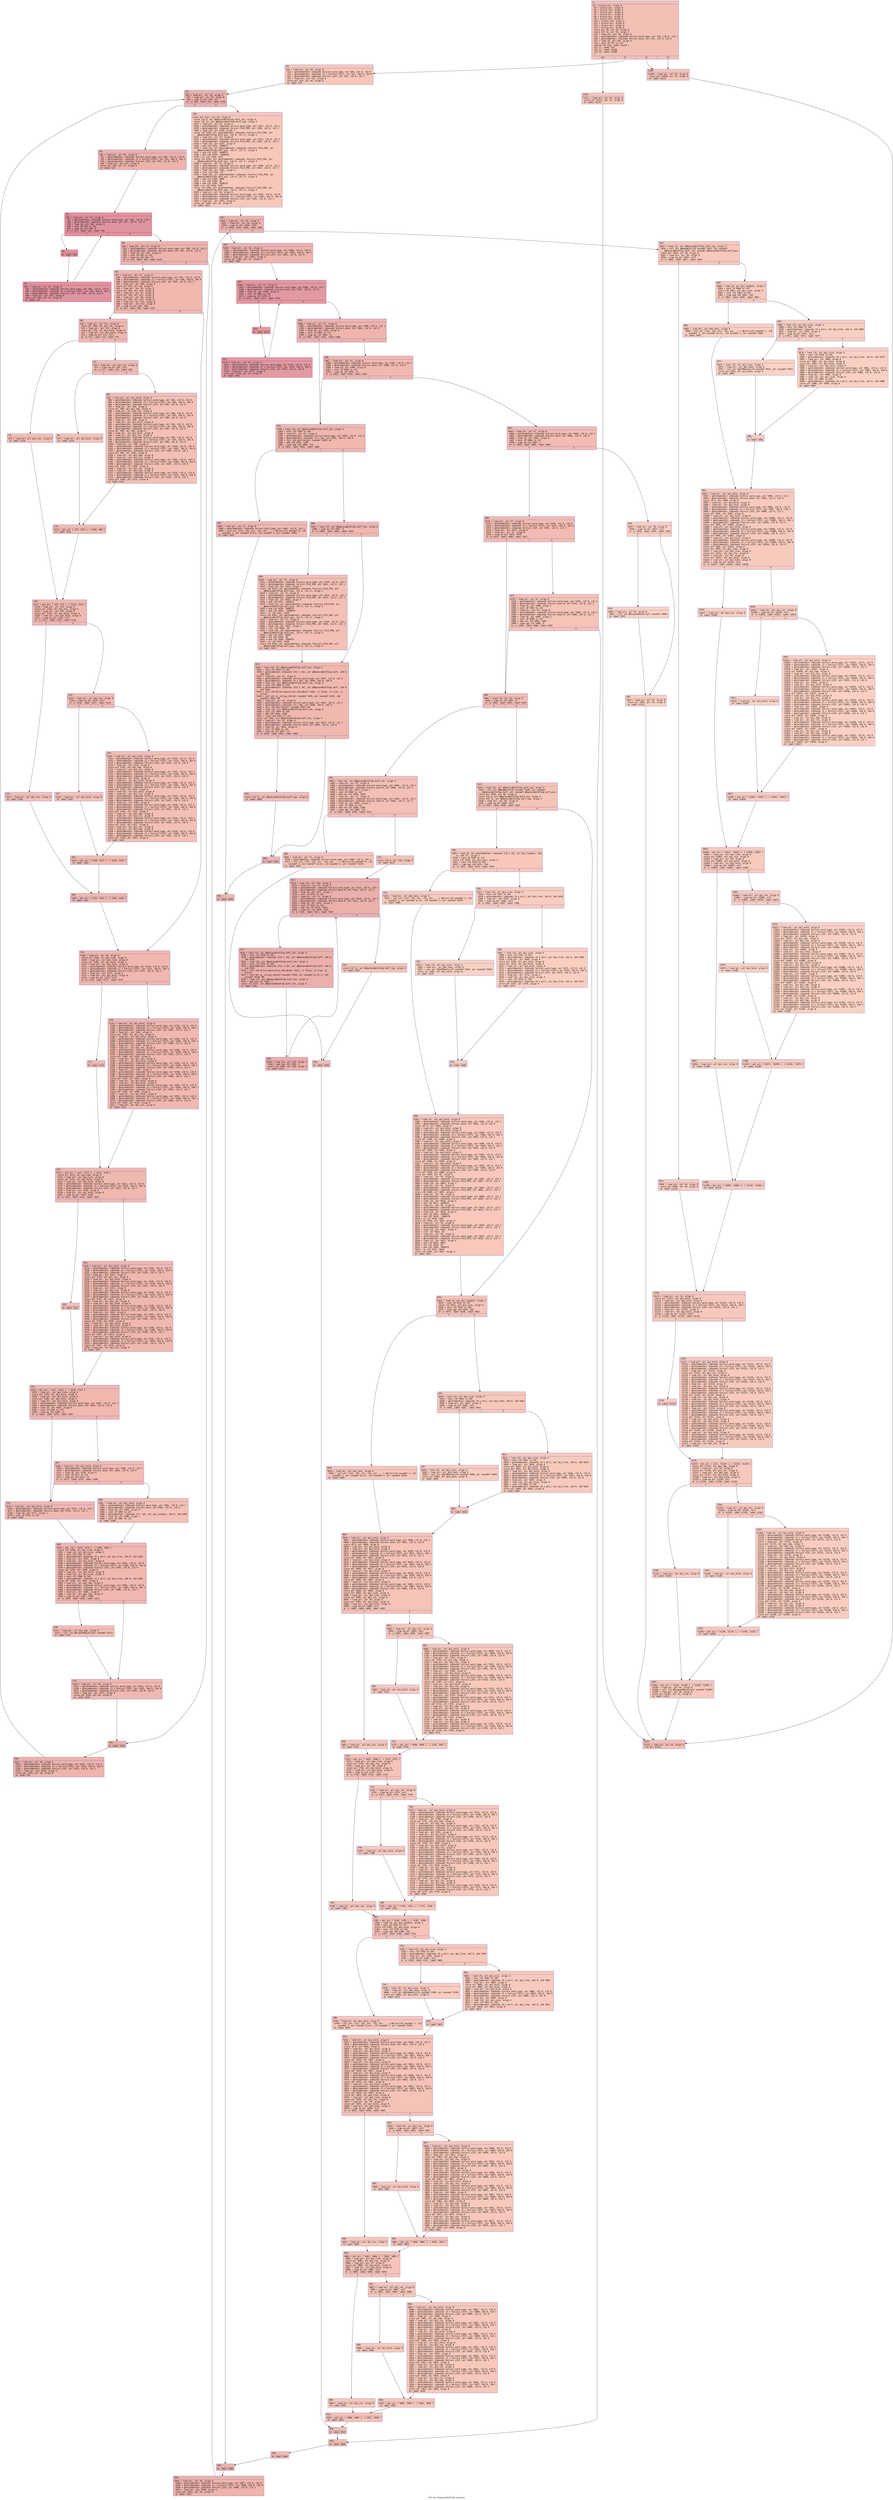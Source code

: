 digraph "CFG for 'ReplaceWithTidy' function" {
	label="CFG for 'ReplaceWithTidy' function";

	Node0x60000362e580 [shape=record,color="#3d50c3ff", style=filled, fillcolor="#e5705870" fontname="Courier",label="{2:\l|  %3 = alloca ptr, align 8\l  %4 = alloca ptr, align 8\l  %5 = alloca i32, align 4\l  %6 = alloca ptr, align 8\l  %7 = alloca ptr, align 8\l  %8 = alloca ptr, align 8\l  %9 = alloca ptr, align 8\l  %10 = alloca i32, align 4\l  %11 = alloca ptr, align 8\l  %12 = alloca ptr, align 8\l  %13 = alloca ptr, align 8\l  store ptr %0, ptr %4, align 8\l  store i32 %1, ptr %5, align 4\l  %14 = load ptr, ptr %4, align 8\l  %15 = getelementptr inbounds %struct.word_type, ptr %14, i32 0, i32 1\l  %16 = getelementptr inbounds %struct.anon, ptr %15, i32 0, i32 0\l  %17 = load i8, ptr %16, align 8\l  %18 = zext i8 %17 to i32\l  switch i32 %18, label %1210 [\l    i32 17, label %19\l    i32 11, label %1208\l    i32 12, label %1208\l  ]\l|{<s0>def|<s1>17|<s2>11|<s3>12}}"];
	Node0x60000362e580:s0 -> Node0x6000036294a0[tooltip="2 -> 1210\nProbability 25.00%" ];
	Node0x60000362e580:s1 -> Node0x60000362e5d0[tooltip="2 -> 19\nProbability 25.00%" ];
	Node0x60000362e580:s2 -> Node0x600003629450[tooltip="2 -> 1208\nProbability 50.00%" ];
	Node0x60000362e580:s3 -> Node0x600003629450[tooltip="2 -> 1208\nProbability 50.00%" ];
	Node0x60000362e5d0 [shape=record,color="#3d50c3ff", style=filled, fillcolor="#ec7f6370" fontname="Courier",label="{19:\l|  %20 = load ptr, ptr %4, align 8\l  %21 = getelementptr inbounds %struct.word_type, ptr %20, i32 0, i32 0\l  %22 = getelementptr inbounds [2 x %struct.LIST], ptr %21, i64 0, i64 0\l  %23 = getelementptr inbounds %struct.LIST, ptr %22, i32 0, i32 1\l  %24 = load ptr, ptr %23, align 8\l  store ptr %24, ptr %6, align 8\l  br label %25\l}"];
	Node0x60000362e5d0 -> Node0x60000362e620[tooltip="19 -> 25\nProbability 100.00%" ];
	Node0x60000362e620 [shape=record,color="#3d50c3ff", style=filled, fillcolor="#d6524470" fontname="Courier",label="{25:\l|  %26 = load ptr, ptr %6, align 8\l  %27 = load ptr, ptr %4, align 8\l  %28 = icmp ne ptr %26, %27\l  br i1 %28, label %29, label %326\l|{<s0>T|<s1>F}}"];
	Node0x60000362e620:s0 -> Node0x60000362e670[tooltip="25 -> 29\nProbability 96.88%" ];
	Node0x60000362e620:s1 -> Node0x60000362f110[tooltip="25 -> 326\nProbability 3.12%" ];
	Node0x60000362e670 [shape=record,color="#3d50c3ff", style=filled, fillcolor="#d6524470" fontname="Courier",label="{29:\l|  %30 = load ptr, ptr %6, align 8\l  %31 = getelementptr inbounds %struct.word_type, ptr %30, i32 0, i32 0\l  %32 = getelementptr inbounds [2 x %struct.LIST], ptr %31, i64 0, i64 1\l  %33 = getelementptr inbounds %struct.LIST, ptr %32, i32 0, i32 0\l  %34 = load ptr, ptr %33, align 8\l  store ptr %34, ptr %7, align 8\l  br label %35\l}"];
	Node0x60000362e670 -> Node0x60000362e6c0[tooltip="29 -> 35\nProbability 100.00%" ];
	Node0x60000362e6c0 [shape=record,color="#b70d28ff", style=filled, fillcolor="#b70d2870" fontname="Courier",label="{35:\l|  %36 = load ptr, ptr %7, align 8\l  %37 = getelementptr inbounds %struct.word_type, ptr %36, i32 0, i32 1\l  %38 = getelementptr inbounds %struct.anon, ptr %37, i32 0, i32 0\l  %39 = load i8, ptr %38, align 8\l  %40 = zext i8 %39 to i32\l  %41 = icmp eq i32 %40, 0\l  br i1 %41, label %42, label %49\l|{<s0>T|<s1>F}}"];
	Node0x60000362e6c0:s0 -> Node0x60000362e710[tooltip="35 -> 42\nProbability 96.88%" ];
	Node0x60000362e6c0:s1 -> Node0x60000362e7b0[tooltip="35 -> 49\nProbability 3.12%" ];
	Node0x60000362e710 [shape=record,color="#b70d28ff", style=filled, fillcolor="#b70d2870" fontname="Courier",label="{42:\l|  br label %43\l}"];
	Node0x60000362e710 -> Node0x60000362e760[tooltip="42 -> 43\nProbability 100.00%" ];
	Node0x60000362e760 [shape=record,color="#b70d28ff", style=filled, fillcolor="#b70d2870" fontname="Courier",label="{43:\l|  %44 = load ptr, ptr %7, align 8\l  %45 = getelementptr inbounds %struct.word_type, ptr %44, i32 0, i32 0\l  %46 = getelementptr inbounds [2 x %struct.LIST], ptr %45, i64 0, i64 1\l  %47 = getelementptr inbounds %struct.LIST, ptr %46, i32 0, i32 0\l  %48 = load ptr, ptr %47, align 8\l  store ptr %48, ptr %7, align 8\l  br label %35\l}"];
	Node0x60000362e760 -> Node0x60000362e6c0[tooltip="43 -> 35\nProbability 100.00%" ];
	Node0x60000362e7b0 [shape=record,color="#3d50c3ff", style=filled, fillcolor="#d6524470" fontname="Courier",label="{49:\l|  %50 = load ptr, ptr %7, align 8\l  %51 = getelementptr inbounds %struct.word_type, ptr %50, i32 0, i32 1\l  %52 = getelementptr inbounds %struct.anon, ptr %51, i32 0, i32 0\l  %53 = load i8, ptr %52, align 8\l  %54 = zext i8 %53 to i32\l  %55 = icmp eq i32 %54, 17\l  br i1 %55, label %56, label %319\l|{<s0>T|<s1>F}}"];
	Node0x60000362e7b0:s0 -> Node0x60000362e800[tooltip="49 -> 56\nProbability 50.00%" ];
	Node0x60000362e7b0:s1 -> Node0x60000362f070[tooltip="49 -> 319\nProbability 50.00%" ];
	Node0x60000362e800 [shape=record,color="#3d50c3ff", style=filled, fillcolor="#dc5d4a70" fontname="Courier",label="{56:\l|  %57 = load ptr, ptr %7, align 8\l  %58 = getelementptr inbounds %struct.word_type, ptr %57, i32 0, i32 0\l  %59 = getelementptr inbounds [2 x %struct.LIST], ptr %58, i64 0, i64 0\l  %60 = getelementptr inbounds %struct.LIST, ptr %59, i32 0, i32 1\l  %61 = load ptr, ptr %60, align 8\l  store ptr %61, ptr %8, align 8\l  %62 = load ptr, ptr %8, align 8\l  store ptr %62, ptr %11, align 8\l  %63 = load ptr, ptr %7, align 8\l  store ptr %63, ptr %12, align 8\l  %64 = load ptr, ptr %6, align 8\l  store ptr %64, ptr %13, align 8\l  %65 = load ptr, ptr %11, align 8\l  %66 = load ptr, ptr %12, align 8\l  %67 = icmp ne ptr %65, %66\l  br i1 %67, label %68, label %167\l|{<s0>T|<s1>F}}"];
	Node0x60000362e800:s0 -> Node0x60000362e850[tooltip="56 -> 68\nProbability 62.50%" ];
	Node0x60000362e800:s1 -> Node0x60000362ec60[tooltip="56 -> 167\nProbability 37.50%" ];
	Node0x60000362e850 [shape=record,color="#3d50c3ff", style=filled, fillcolor="#de614d70" fontname="Courier",label="{68:\l|  %69 = load ptr, ptr %11, align 8\l  store ptr %69, ptr @zz_res, align 8\l  %70 = load ptr, ptr %12, align 8\l  store ptr %70, ptr @zz_hold, align 8\l  %71 = load ptr, ptr @zz_hold, align 8\l  %72 = icmp eq ptr %71, null\l  br i1 %72, label %73, label %75\l|{<s0>T|<s1>F}}"];
	Node0x60000362e850:s0 -> Node0x60000362e8a0[tooltip="68 -> 73\nProbability 37.50%" ];
	Node0x60000362e850:s1 -> Node0x60000362e8f0[tooltip="68 -> 75\nProbability 62.50%" ];
	Node0x60000362e8a0 [shape=record,color="#3d50c3ff", style=filled, fillcolor="#e5705870" fontname="Courier",label="{73:\l|  %74 = load ptr, ptr @zz_res, align 8\l  br label %116\l}"];
	Node0x60000362e8a0 -> Node0x60000362ea30[tooltip="73 -> 116\nProbability 100.00%" ];
	Node0x60000362e8f0 [shape=record,color="#3d50c3ff", style=filled, fillcolor="#e1675170" fontname="Courier",label="{75:\l|  %76 = load ptr, ptr @zz_res, align 8\l  %77 = icmp eq ptr %76, null\l  br i1 %77, label %78, label %80\l|{<s0>T|<s1>F}}"];
	Node0x60000362e8f0:s0 -> Node0x60000362e940[tooltip="75 -> 78\nProbability 37.50%" ];
	Node0x60000362e8f0:s1 -> Node0x60000362e990[tooltip="75 -> 80\nProbability 62.50%" ];
	Node0x60000362e940 [shape=record,color="#3d50c3ff", style=filled, fillcolor="#e8765c70" fontname="Courier",label="{78:\l|  %79 = load ptr, ptr @zz_hold, align 8\l  br label %114\l}"];
	Node0x60000362e940 -> Node0x60000362e9e0[tooltip="78 -> 114\nProbability 100.00%" ];
	Node0x60000362e990 [shape=record,color="#3d50c3ff", style=filled, fillcolor="#e5705870" fontname="Courier",label="{80:\l|  %81 = load ptr, ptr @zz_hold, align 8\l  %82 = getelementptr inbounds %struct.word_type, ptr %81, i32 0, i32 0\l  %83 = getelementptr inbounds [2 x %struct.LIST], ptr %82, i64 0, i64 0\l  %84 = getelementptr inbounds %struct.LIST, ptr %83, i32 0, i32 0\l  %85 = load ptr, ptr %84, align 8\l  store ptr %85, ptr @zz_tmp, align 8\l  %86 = load ptr, ptr @zz_res, align 8\l  %87 = getelementptr inbounds %struct.word_type, ptr %86, i32 0, i32 0\l  %88 = getelementptr inbounds [2 x %struct.LIST], ptr %87, i64 0, i64 0\l  %89 = getelementptr inbounds %struct.LIST, ptr %88, i32 0, i32 0\l  %90 = load ptr, ptr %89, align 8\l  %91 = load ptr, ptr @zz_hold, align 8\l  %92 = getelementptr inbounds %struct.word_type, ptr %91, i32 0, i32 0\l  %93 = getelementptr inbounds [2 x %struct.LIST], ptr %92, i64 0, i64 0\l  %94 = getelementptr inbounds %struct.LIST, ptr %93, i32 0, i32 0\l  store ptr %90, ptr %94, align 8\l  %95 = load ptr, ptr @zz_hold, align 8\l  %96 = load ptr, ptr @zz_res, align 8\l  %97 = getelementptr inbounds %struct.word_type, ptr %96, i32 0, i32 0\l  %98 = getelementptr inbounds [2 x %struct.LIST], ptr %97, i64 0, i64 0\l  %99 = getelementptr inbounds %struct.LIST, ptr %98, i32 0, i32 0\l  %100 = load ptr, ptr %99, align 8\l  %101 = getelementptr inbounds %struct.word_type, ptr %100, i32 0, i32 0\l  %102 = getelementptr inbounds [2 x %struct.LIST], ptr %101, i64 0, i64 0\l  %103 = getelementptr inbounds %struct.LIST, ptr %102, i32 0, i32 1\l  store ptr %95, ptr %103, align 8\l  %104 = load ptr, ptr @zz_tmp, align 8\l  %105 = load ptr, ptr @zz_res, align 8\l  %106 = getelementptr inbounds %struct.word_type, ptr %105, i32 0, i32 0\l  %107 = getelementptr inbounds [2 x %struct.LIST], ptr %106, i64 0, i64 0\l  %108 = getelementptr inbounds %struct.LIST, ptr %107, i32 0, i32 0\l  store ptr %104, ptr %108, align 8\l  %109 = load ptr, ptr @zz_res, align 8\l  %110 = load ptr, ptr @zz_tmp, align 8\l  %111 = getelementptr inbounds %struct.word_type, ptr %110, i32 0, i32 0\l  %112 = getelementptr inbounds [2 x %struct.LIST], ptr %111, i64 0, i64 0\l  %113 = getelementptr inbounds %struct.LIST, ptr %112, i32 0, i32 1\l  store ptr %109, ptr %113, align 8\l  br label %114\l}"];
	Node0x60000362e990 -> Node0x60000362e9e0[tooltip="80 -> 114\nProbability 100.00%" ];
	Node0x60000362e9e0 [shape=record,color="#3d50c3ff", style=filled, fillcolor="#e1675170" fontname="Courier",label="{114:\l|  %115 = phi ptr [ %79, %78 ], [ %109, %80 ]\l  br label %116\l}"];
	Node0x60000362e9e0 -> Node0x60000362ea30[tooltip="114 -> 116\nProbability 100.00%" ];
	Node0x60000362ea30 [shape=record,color="#3d50c3ff", style=filled, fillcolor="#de614d70" fontname="Courier",label="{116:\l|  %117 = phi ptr [ %74, %73 ], [ %115, %114 ]\l  %118 = load ptr, ptr %11, align 8\l  store ptr %118, ptr @zz_res, align 8\l  %119 = load ptr, ptr %13, align 8\l  store ptr %119, ptr @zz_hold, align 8\l  %120 = load ptr, ptr @zz_hold, align 8\l  %121 = icmp eq ptr %120, null\l  br i1 %121, label %122, label %124\l|{<s0>T|<s1>F}}"];
	Node0x60000362ea30:s0 -> Node0x60000362ea80[tooltip="116 -> 122\nProbability 37.50%" ];
	Node0x60000362ea30:s1 -> Node0x60000362ead0[tooltip="116 -> 124\nProbability 62.50%" ];
	Node0x60000362ea80 [shape=record,color="#3d50c3ff", style=filled, fillcolor="#e5705870" fontname="Courier",label="{122:\l|  %123 = load ptr, ptr @zz_res, align 8\l  br label %165\l}"];
	Node0x60000362ea80 -> Node0x60000362ec10[tooltip="122 -> 165\nProbability 100.00%" ];
	Node0x60000362ead0 [shape=record,color="#3d50c3ff", style=filled, fillcolor="#e1675170" fontname="Courier",label="{124:\l|  %125 = load ptr, ptr @zz_res, align 8\l  %126 = icmp eq ptr %125, null\l  br i1 %126, label %127, label %129\l|{<s0>T|<s1>F}}"];
	Node0x60000362ead0:s0 -> Node0x60000362eb20[tooltip="124 -> 127\nProbability 37.50%" ];
	Node0x60000362ead0:s1 -> Node0x60000362eb70[tooltip="124 -> 129\nProbability 62.50%" ];
	Node0x60000362eb20 [shape=record,color="#3d50c3ff", style=filled, fillcolor="#e8765c70" fontname="Courier",label="{127:\l|  %128 = load ptr, ptr @zz_hold, align 8\l  br label %163\l}"];
	Node0x60000362eb20 -> Node0x60000362ebc0[tooltip="127 -> 163\nProbability 100.00%" ];
	Node0x60000362eb70 [shape=record,color="#3d50c3ff", style=filled, fillcolor="#e5705870" fontname="Courier",label="{129:\l|  %130 = load ptr, ptr @zz_hold, align 8\l  %131 = getelementptr inbounds %struct.word_type, ptr %130, i32 0, i32 0\l  %132 = getelementptr inbounds [2 x %struct.LIST], ptr %131, i64 0, i64 0\l  %133 = getelementptr inbounds %struct.LIST, ptr %132, i32 0, i32 0\l  %134 = load ptr, ptr %133, align 8\l  store ptr %134, ptr @zz_tmp, align 8\l  %135 = load ptr, ptr @zz_res, align 8\l  %136 = getelementptr inbounds %struct.word_type, ptr %135, i32 0, i32 0\l  %137 = getelementptr inbounds [2 x %struct.LIST], ptr %136, i64 0, i64 0\l  %138 = getelementptr inbounds %struct.LIST, ptr %137, i32 0, i32 0\l  %139 = load ptr, ptr %138, align 8\l  %140 = load ptr, ptr @zz_hold, align 8\l  %141 = getelementptr inbounds %struct.word_type, ptr %140, i32 0, i32 0\l  %142 = getelementptr inbounds [2 x %struct.LIST], ptr %141, i64 0, i64 0\l  %143 = getelementptr inbounds %struct.LIST, ptr %142, i32 0, i32 0\l  store ptr %139, ptr %143, align 8\l  %144 = load ptr, ptr @zz_hold, align 8\l  %145 = load ptr, ptr @zz_res, align 8\l  %146 = getelementptr inbounds %struct.word_type, ptr %145, i32 0, i32 0\l  %147 = getelementptr inbounds [2 x %struct.LIST], ptr %146, i64 0, i64 0\l  %148 = getelementptr inbounds %struct.LIST, ptr %147, i32 0, i32 0\l  %149 = load ptr, ptr %148, align 8\l  %150 = getelementptr inbounds %struct.word_type, ptr %149, i32 0, i32 0\l  %151 = getelementptr inbounds [2 x %struct.LIST], ptr %150, i64 0, i64 0\l  %152 = getelementptr inbounds %struct.LIST, ptr %151, i32 0, i32 1\l  store ptr %144, ptr %152, align 8\l  %153 = load ptr, ptr @zz_tmp, align 8\l  %154 = load ptr, ptr @zz_res, align 8\l  %155 = getelementptr inbounds %struct.word_type, ptr %154, i32 0, i32 0\l  %156 = getelementptr inbounds [2 x %struct.LIST], ptr %155, i64 0, i64 0\l  %157 = getelementptr inbounds %struct.LIST, ptr %156, i32 0, i32 0\l  store ptr %153, ptr %157, align 8\l  %158 = load ptr, ptr @zz_res, align 8\l  %159 = load ptr, ptr @zz_tmp, align 8\l  %160 = getelementptr inbounds %struct.word_type, ptr %159, i32 0, i32 0\l  %161 = getelementptr inbounds [2 x %struct.LIST], ptr %160, i64 0, i64 0\l  %162 = getelementptr inbounds %struct.LIST, ptr %161, i32 0, i32 1\l  store ptr %158, ptr %162, align 8\l  br label %163\l}"];
	Node0x60000362eb70 -> Node0x60000362ebc0[tooltip="129 -> 163\nProbability 100.00%" ];
	Node0x60000362ebc0 [shape=record,color="#3d50c3ff", style=filled, fillcolor="#e1675170" fontname="Courier",label="{163:\l|  %164 = phi ptr [ %128, %127 ], [ %158, %129 ]\l  br label %165\l}"];
	Node0x60000362ebc0 -> Node0x60000362ec10[tooltip="163 -> 165\nProbability 100.00%" ];
	Node0x60000362ec10 [shape=record,color="#3d50c3ff", style=filled, fillcolor="#de614d70" fontname="Courier",label="{165:\l|  %166 = phi ptr [ %123, %122 ], [ %164, %163 ]\l  br label %167\l}"];
	Node0x60000362ec10 -> Node0x60000362ec60[tooltip="165 -> 167\nProbability 100.00%" ];
	Node0x60000362ec60 [shape=record,color="#3d50c3ff", style=filled, fillcolor="#dc5d4a70" fontname="Courier",label="{167:\l|  %168 = load ptr, ptr %6, align 8\l  store ptr %168, ptr @xx_link, align 8\l  %169 = load ptr, ptr @xx_link, align 8\l  store ptr %169, ptr @zz_hold, align 8\l  %170 = load ptr, ptr @zz_hold, align 8\l  %171 = getelementptr inbounds %struct.word_type, ptr %170, i32 0, i32 0\l  %172 = getelementptr inbounds [2 x %struct.LIST], ptr %171, i64 0, i64 1\l  %173 = getelementptr inbounds %struct.LIST, ptr %172, i32 0, i32 1\l  %174 = load ptr, ptr %173, align 8\l  %175 = load ptr, ptr @zz_hold, align 8\l  %176 = icmp eq ptr %174, %175\l  br i1 %176, label %177, label %178\l|{<s0>T|<s1>F}}"];
	Node0x60000362ec60:s0 -> Node0x60000362ecb0[tooltip="167 -> 177\nProbability 37.50%" ];
	Node0x60000362ec60:s1 -> Node0x60000362ed00[tooltip="167 -> 178\nProbability 62.50%" ];
	Node0x60000362ecb0 [shape=record,color="#3d50c3ff", style=filled, fillcolor="#e36c5570" fontname="Courier",label="{177:\l|  br label %212\l}"];
	Node0x60000362ecb0 -> Node0x60000362ed50[tooltip="177 -> 212\nProbability 100.00%" ];
	Node0x60000362ed00 [shape=record,color="#3d50c3ff", style=filled, fillcolor="#de614d70" fontname="Courier",label="{178:\l|  %179 = load ptr, ptr @zz_hold, align 8\l  %180 = getelementptr inbounds %struct.word_type, ptr %179, i32 0, i32 0\l  %181 = getelementptr inbounds [2 x %struct.LIST], ptr %180, i64 0, i64 1\l  %182 = getelementptr inbounds %struct.LIST, ptr %181, i32 0, i32 1\l  %183 = load ptr, ptr %182, align 8\l  store ptr %183, ptr @zz_res, align 8\l  %184 = load ptr, ptr @zz_hold, align 8\l  %185 = getelementptr inbounds %struct.word_type, ptr %184, i32 0, i32 0\l  %186 = getelementptr inbounds [2 x %struct.LIST], ptr %185, i64 0, i64 1\l  %187 = getelementptr inbounds %struct.LIST, ptr %186, i32 0, i32 0\l  %188 = load ptr, ptr %187, align 8\l  %189 = load ptr, ptr @zz_res, align 8\l  %190 = getelementptr inbounds %struct.word_type, ptr %189, i32 0, i32 0\l  %191 = getelementptr inbounds [2 x %struct.LIST], ptr %190, i64 0, i64 1\l  %192 = getelementptr inbounds %struct.LIST, ptr %191, i32 0, i32 0\l  store ptr %188, ptr %192, align 8\l  %193 = load ptr, ptr @zz_res, align 8\l  %194 = load ptr, ptr @zz_hold, align 8\l  %195 = getelementptr inbounds %struct.word_type, ptr %194, i32 0, i32 0\l  %196 = getelementptr inbounds [2 x %struct.LIST], ptr %195, i64 0, i64 1\l  %197 = getelementptr inbounds %struct.LIST, ptr %196, i32 0, i32 0\l  %198 = load ptr, ptr %197, align 8\l  %199 = getelementptr inbounds %struct.word_type, ptr %198, i32 0, i32 0\l  %200 = getelementptr inbounds [2 x %struct.LIST], ptr %199, i64 0, i64 1\l  %201 = getelementptr inbounds %struct.LIST, ptr %200, i32 0, i32 1\l  store ptr %193, ptr %201, align 8\l  %202 = load ptr, ptr @zz_hold, align 8\l  %203 = load ptr, ptr @zz_hold, align 8\l  %204 = getelementptr inbounds %struct.word_type, ptr %203, i32 0, i32 0\l  %205 = getelementptr inbounds [2 x %struct.LIST], ptr %204, i64 0, i64 1\l  %206 = getelementptr inbounds %struct.LIST, ptr %205, i32 0, i32 1\l  store ptr %202, ptr %206, align 8\l  %207 = load ptr, ptr @zz_hold, align 8\l  %208 = getelementptr inbounds %struct.word_type, ptr %207, i32 0, i32 0\l  %209 = getelementptr inbounds [2 x %struct.LIST], ptr %208, i64 0, i64 1\l  %210 = getelementptr inbounds %struct.LIST, ptr %209, i32 0, i32 0\l  store ptr %202, ptr %210, align 8\l  %211 = load ptr, ptr @zz_res, align 8\l  br label %212\l}"];
	Node0x60000362ed00 -> Node0x60000362ed50[tooltip="178 -> 212\nProbability 100.00%" ];
	Node0x60000362ed50 [shape=record,color="#3d50c3ff", style=filled, fillcolor="#dc5d4a70" fontname="Courier",label="{212:\l|  %213 = phi ptr [ null, %177 ], [ %211, %178 ]\l  store ptr %213, ptr @xx_tmp, align 8\l  %214 = load ptr, ptr @xx_link, align 8\l  store ptr %214, ptr @zz_hold, align 8\l  %215 = load ptr, ptr @zz_hold, align 8\l  %216 = getelementptr inbounds %struct.word_type, ptr %215, i32 0, i32 0\l  %217 = getelementptr inbounds [2 x %struct.LIST], ptr %216, i64 0, i64 0\l  %218 = getelementptr inbounds %struct.LIST, ptr %217, i32 0, i32 1\l  %219 = load ptr, ptr %218, align 8\l  %220 = load ptr, ptr @zz_hold, align 8\l  %221 = icmp eq ptr %219, %220\l  br i1 %221, label %222, label %223\l|{<s0>T|<s1>F}}"];
	Node0x60000362ed50:s0 -> Node0x60000362eda0[tooltip="212 -> 222\nProbability 37.50%" ];
	Node0x60000362ed50:s1 -> Node0x60000362edf0[tooltip="212 -> 223\nProbability 62.50%" ];
	Node0x60000362eda0 [shape=record,color="#3d50c3ff", style=filled, fillcolor="#e36c5570" fontname="Courier",label="{222:\l|  br label %257\l}"];
	Node0x60000362eda0 -> Node0x60000362ee40[tooltip="222 -> 257\nProbability 100.00%" ];
	Node0x60000362edf0 [shape=record,color="#3d50c3ff", style=filled, fillcolor="#de614d70" fontname="Courier",label="{223:\l|  %224 = load ptr, ptr @zz_hold, align 8\l  %225 = getelementptr inbounds %struct.word_type, ptr %224, i32 0, i32 0\l  %226 = getelementptr inbounds [2 x %struct.LIST], ptr %225, i64 0, i64 0\l  %227 = getelementptr inbounds %struct.LIST, ptr %226, i32 0, i32 1\l  %228 = load ptr, ptr %227, align 8\l  store ptr %228, ptr @zz_res, align 8\l  %229 = load ptr, ptr @zz_hold, align 8\l  %230 = getelementptr inbounds %struct.word_type, ptr %229, i32 0, i32 0\l  %231 = getelementptr inbounds [2 x %struct.LIST], ptr %230, i64 0, i64 0\l  %232 = getelementptr inbounds %struct.LIST, ptr %231, i32 0, i32 0\l  %233 = load ptr, ptr %232, align 8\l  %234 = load ptr, ptr @zz_res, align 8\l  %235 = getelementptr inbounds %struct.word_type, ptr %234, i32 0, i32 0\l  %236 = getelementptr inbounds [2 x %struct.LIST], ptr %235, i64 0, i64 0\l  %237 = getelementptr inbounds %struct.LIST, ptr %236, i32 0, i32 0\l  store ptr %233, ptr %237, align 8\l  %238 = load ptr, ptr @zz_res, align 8\l  %239 = load ptr, ptr @zz_hold, align 8\l  %240 = getelementptr inbounds %struct.word_type, ptr %239, i32 0, i32 0\l  %241 = getelementptr inbounds [2 x %struct.LIST], ptr %240, i64 0, i64 0\l  %242 = getelementptr inbounds %struct.LIST, ptr %241, i32 0, i32 0\l  %243 = load ptr, ptr %242, align 8\l  %244 = getelementptr inbounds %struct.word_type, ptr %243, i32 0, i32 0\l  %245 = getelementptr inbounds [2 x %struct.LIST], ptr %244, i64 0, i64 0\l  %246 = getelementptr inbounds %struct.LIST, ptr %245, i32 0, i32 1\l  store ptr %238, ptr %246, align 8\l  %247 = load ptr, ptr @zz_hold, align 8\l  %248 = load ptr, ptr @zz_hold, align 8\l  %249 = getelementptr inbounds %struct.word_type, ptr %248, i32 0, i32 0\l  %250 = getelementptr inbounds [2 x %struct.LIST], ptr %249, i64 0, i64 0\l  %251 = getelementptr inbounds %struct.LIST, ptr %250, i32 0, i32 1\l  store ptr %247, ptr %251, align 8\l  %252 = load ptr, ptr @zz_hold, align 8\l  %253 = getelementptr inbounds %struct.word_type, ptr %252, i32 0, i32 0\l  %254 = getelementptr inbounds [2 x %struct.LIST], ptr %253, i64 0, i64 0\l  %255 = getelementptr inbounds %struct.LIST, ptr %254, i32 0, i32 0\l  store ptr %247, ptr %255, align 8\l  %256 = load ptr, ptr @zz_res, align 8\l  br label %257\l}"];
	Node0x60000362edf0 -> Node0x60000362ee40[tooltip="223 -> 257\nProbability 100.00%" ];
	Node0x60000362ee40 [shape=record,color="#3d50c3ff", style=filled, fillcolor="#dc5d4a70" fontname="Courier",label="{257:\l|  %258 = phi ptr [ null, %222 ], [ %256, %223 ]\l  %259 = load ptr, ptr @xx_link, align 8\l  store ptr %259, ptr @zz_hold, align 8\l  %260 = load ptr, ptr @zz_hold, align 8\l  store ptr %260, ptr @zz_hold, align 8\l  %261 = load ptr, ptr @zz_hold, align 8\l  %262 = getelementptr inbounds %struct.word_type, ptr %261, i32 0, i32 1\l  %263 = getelementptr inbounds %struct.anon, ptr %262, i32 0, i32 0\l  %264 = load i8, ptr %263, align 8\l  %265 = zext i8 %264 to i32\l  %266 = icmp eq i32 %265, 11\l  br i1 %266, label %274, label %267\l|{<s0>T|<s1>F}}"];
	Node0x60000362ee40:s0 -> Node0x60000362eee0[tooltip="257 -> 274\nProbability 50.00%" ];
	Node0x60000362ee40:s1 -> Node0x60000362ee90[tooltip="257 -> 267\nProbability 50.00%" ];
	Node0x60000362ee90 [shape=record,color="#3d50c3ff", style=filled, fillcolor="#e1675170" fontname="Courier",label="{267:\l|  %268 = load ptr, ptr @zz_hold, align 8\l  %269 = getelementptr inbounds %struct.word_type, ptr %268, i32 0, i32 1\l  %270 = getelementptr inbounds %struct.anon, ptr %269, i32 0, i32 0\l  %271 = load i8, ptr %270, align 8\l  %272 = zext i8 %271 to i32\l  %273 = icmp eq i32 %272, 12\l  br i1 %273, label %274, label %280\l|{<s0>T|<s1>F}}"];
	Node0x60000362ee90:s0 -> Node0x60000362eee0[tooltip="267 -> 274\nProbability 50.00%" ];
	Node0x60000362ee90:s1 -> Node0x60000362ef30[tooltip="267 -> 280\nProbability 50.00%" ];
	Node0x60000362eee0 [shape=record,color="#3d50c3ff", style=filled, fillcolor="#de614d70" fontname="Courier",label="{274:\l|  %275 = load ptr, ptr @zz_hold, align 8\l  %276 = getelementptr inbounds %struct.word_type, ptr %275, i32 0, i32 1\l  %277 = getelementptr inbounds %struct.anon, ptr %276, i32 0, i32 1\l  %278 = load i8, ptr %277, align 1\l  %279 = zext i8 %278 to i32\l  br label %289\l}"];
	Node0x60000362eee0 -> Node0x60000362ef80[tooltip="274 -> 289\nProbability 100.00%" ];
	Node0x60000362ef30 [shape=record,color="#3d50c3ff", style=filled, fillcolor="#e5705870" fontname="Courier",label="{280:\l|  %281 = load ptr, ptr @zz_hold, align 8\l  %282 = getelementptr inbounds %struct.word_type, ptr %281, i32 0, i32 1\l  %283 = getelementptr inbounds %struct.anon, ptr %282, i32 0, i32 0\l  %284 = load i8, ptr %283, align 8\l  %285 = zext i8 %284 to i64\l  %286 = getelementptr inbounds [0 x i8], ptr @zz_lengths, i64 0, i64 %285\l  %287 = load i8, ptr %286, align 1\l  %288 = zext i8 %287 to i32\l  br label %289\l}"];
	Node0x60000362ef30 -> Node0x60000362ef80[tooltip="280 -> 289\nProbability 100.00%" ];
	Node0x60000362ef80 [shape=record,color="#3d50c3ff", style=filled, fillcolor="#dc5d4a70" fontname="Courier",label="{289:\l|  %290 = phi i32 [ %279, %274 ], [ %288, %280 ]\l  store i32 %290, ptr @zz_size, align 4\l  %291 = load i32, ptr @zz_size, align 4\l  %292 = sext i32 %291 to i64\l  %293 = getelementptr inbounds [0 x ptr], ptr @zz_free, i64 0, i64 %292\l  %294 = load ptr, ptr %293, align 8\l  %295 = load ptr, ptr @zz_hold, align 8\l  %296 = getelementptr inbounds %struct.word_type, ptr %295, i32 0, i32 0\l  %297 = getelementptr inbounds [2 x %struct.LIST], ptr %296, i64 0, i64 0\l  %298 = getelementptr inbounds %struct.LIST, ptr %297, i32 0, i32 0\l  store ptr %294, ptr %298, align 8\l  %299 = load ptr, ptr @zz_hold, align 8\l  %300 = load i32, ptr @zz_size, align 4\l  %301 = sext i32 %300 to i64\l  %302 = getelementptr inbounds [0 x ptr], ptr @zz_free, i64 0, i64 %301\l  store ptr %299, ptr %302, align 8\l  %303 = load ptr, ptr @xx_tmp, align 8\l  %304 = getelementptr inbounds %struct.word_type, ptr %303, i32 0, i32 0\l  %305 = getelementptr inbounds [2 x %struct.LIST], ptr %304, i64 0, i64 1\l  %306 = getelementptr inbounds %struct.LIST, ptr %305, i32 0, i32 1\l  %307 = load ptr, ptr %306, align 8\l  %308 = load ptr, ptr @xx_tmp, align 8\l  %309 = icmp eq ptr %307, %308\l  br i1 %309, label %310, label %313\l|{<s0>T|<s1>F}}"];
	Node0x60000362ef80:s0 -> Node0x60000362efd0[tooltip="289 -> 310\nProbability 37.50%" ];
	Node0x60000362ef80:s1 -> Node0x60000362f020[tooltip="289 -> 313\nProbability 62.50%" ];
	Node0x60000362efd0 [shape=record,color="#3d50c3ff", style=filled, fillcolor="#e36c5570" fontname="Courier",label="{310:\l|  %311 = load ptr, ptr @xx_tmp, align 8\l  %312 = call i32 @DisposeObject(ptr noundef %311)\l  br label %313\l}"];
	Node0x60000362efd0 -> Node0x60000362f020[tooltip="310 -> 313\nProbability 100.00%" ];
	Node0x60000362f020 [shape=record,color="#3d50c3ff", style=filled, fillcolor="#dc5d4a70" fontname="Courier",label="{313:\l|  %314 = load ptr, ptr %8, align 8\l  %315 = getelementptr inbounds %struct.word_type, ptr %314, i32 0, i32 0\l  %316 = getelementptr inbounds [2 x %struct.LIST], ptr %315, i64 0, i64 0\l  %317 = getelementptr inbounds %struct.LIST, ptr %316, i32 0, i32 0\l  %318 = load ptr, ptr %317, align 8\l  store ptr %318, ptr %6, align 8\l  br label %319\l}"];
	Node0x60000362f020 -> Node0x60000362f070[tooltip="313 -> 319\nProbability 100.00%" ];
	Node0x60000362f070 [shape=record,color="#3d50c3ff", style=filled, fillcolor="#d6524470" fontname="Courier",label="{319:\l|  br label %320\l}"];
	Node0x60000362f070 -> Node0x60000362f0c0[tooltip="319 -> 320\nProbability 100.00%" ];
	Node0x60000362f0c0 [shape=record,color="#3d50c3ff", style=filled, fillcolor="#d6524470" fontname="Courier",label="{320:\l|  %321 = load ptr, ptr %6, align 8\l  %322 = getelementptr inbounds %struct.word_type, ptr %321, i32 0, i32 0\l  %323 = getelementptr inbounds [2 x %struct.LIST], ptr %322, i64 0, i64 0\l  %324 = getelementptr inbounds %struct.LIST, ptr %323, i32 0, i32 1\l  %325 = load ptr, ptr %324, align 8\l  store ptr %325, ptr %6, align 8\l  br label %25\l}"];
	Node0x60000362f0c0 -> Node0x60000362e620[tooltip="320 -> 25\nProbability 100.00%" ];
	Node0x60000362f110 [shape=record,color="#3d50c3ff", style=filled, fillcolor="#ec7f6370" fontname="Courier",label="{326:\l|  store ptr null, ptr %9, align 8\l  store i32 0, ptr @ReplaceWithTidy.buff_len, align 4\l  store i32 11, ptr @ReplaceWithTidy.buff_typ, align 4\l  %327 = load ptr, ptr %4, align 8\l  %328 = getelementptr inbounds %struct.word_type, ptr %327, i32 0, i32 1\l  %329 = getelementptr inbounds %struct.FILE_POS, ptr %328, i32 0, i32 2\l  %330 = load i16, ptr %329, align 2\l  store i16 %330, ptr getelementptr inbounds (%struct.FILE_POS, ptr\l... @ReplaceWithTidy.buff_pos, i32 0, i32 2), align 2\l  %331 = load ptr, ptr %4, align 8\l  %332 = getelementptr inbounds %struct.word_type, ptr %331, i32 0, i32 1\l  %333 = getelementptr inbounds %struct.FILE_POS, ptr %332, i32 0, i32 3\l  %334 = load i32, ptr %333, align 4\l  %335 = and i32 %334, 1048575\l  %336 = load i32, ptr getelementptr inbounds (%struct.FILE_POS, ptr\l... @ReplaceWithTidy.buff_pos, i32 0, i32 3), align 4\l  %337 = and i32 %335, 1048575\l  %338 = and i32 %336, -1048576\l  %339 = or i32 %338, %337\l  store i32 %339, ptr getelementptr inbounds (%struct.FILE_POS, ptr\l... @ReplaceWithTidy.buff_pos, i32 0, i32 3), align 4\l  %340 = load ptr, ptr %4, align 8\l  %341 = getelementptr inbounds %struct.word_type, ptr %340, i32 0, i32 1\l  %342 = getelementptr inbounds %struct.FILE_POS, ptr %341, i32 0, i32 3\l  %343 = load i32, ptr %342, align 4\l  %344 = lshr i32 %343, 20\l  %345 = load i32, ptr getelementptr inbounds (%struct.FILE_POS, ptr\l... @ReplaceWithTidy.buff_pos, i32 0, i32 3), align 4\l  %346 = and i32 %344, 4095\l  %347 = shl i32 %346, 20\l  %348 = and i32 %345, 1048575\l  %349 = or i32 %348, %347\l  store i32 %349, ptr getelementptr inbounds (%struct.FILE_POS, ptr\l... @ReplaceWithTidy.buff_pos, i32 0, i32 3), align 4\l  %350 = load ptr, ptr %4, align 8\l  %351 = getelementptr inbounds %struct.word_type, ptr %350, i32 0, i32 0\l  %352 = getelementptr inbounds [2 x %struct.LIST], ptr %351, i64 0, i64 0\l  %353 = getelementptr inbounds %struct.LIST, ptr %352, i32 0, i32 1\l  %354 = load ptr, ptr %353, align 8\l  store ptr %354, ptr %6, align 8\l  br label %355\l}"];
	Node0x60000362f110 -> Node0x60000362f160[tooltip="326 -> 355\nProbability 100.00%" ];
	Node0x60000362f160 [shape=record,color="#3d50c3ff", style=filled, fillcolor="#d8564670" fontname="Courier",label="{355:\l|  %356 = load ptr, ptr %6, align 8\l  %357 = load ptr, ptr %4, align 8\l  %358 = icmp ne ptr %356, %357\l  br i1 %358, label %359, label %952\l|{<s0>T|<s1>F}}"];
	Node0x60000362f160:s0 -> Node0x60000362f1b0[tooltip="355 -> 359\nProbability 96.88%" ];
	Node0x60000362f160:s1 -> Node0x600003628aa0[tooltip="355 -> 952\nProbability 3.12%" ];
	Node0x60000362f1b0 [shape=record,color="#3d50c3ff", style=filled, fillcolor="#d8564670" fontname="Courier",label="{359:\l|  %360 = load ptr, ptr %6, align 8\l  %361 = getelementptr inbounds %struct.word_type, ptr %360, i32 0, i32 0\l  %362 = getelementptr inbounds [2 x %struct.LIST], ptr %361, i64 0, i64 1\l  %363 = getelementptr inbounds %struct.LIST, ptr %362, i32 0, i32 0\l  %364 = load ptr, ptr %363, align 8\l  store ptr %364, ptr %7, align 8\l  br label %365\l}"];
	Node0x60000362f1b0 -> Node0x60000362f200[tooltip="359 -> 365\nProbability 100.00%" ];
	Node0x60000362f200 [shape=record,color="#b70d28ff", style=filled, fillcolor="#bb1b2c70" fontname="Courier",label="{365:\l|  %366 = load ptr, ptr %7, align 8\l  %367 = getelementptr inbounds %struct.word_type, ptr %366, i32 0, i32 1\l  %368 = getelementptr inbounds %struct.anon, ptr %367, i32 0, i32 0\l  %369 = load i8, ptr %368, align 8\l  %370 = zext i8 %369 to i32\l  %371 = icmp eq i32 %370, 0\l  br i1 %371, label %372, label %379\l|{<s0>T|<s1>F}}"];
	Node0x60000362f200:s0 -> Node0x60000362f250[tooltip="365 -> 372\nProbability 96.88%" ];
	Node0x60000362f200:s1 -> Node0x60000362f2f0[tooltip="365 -> 379\nProbability 3.12%" ];
	Node0x60000362f250 [shape=record,color="#b70d28ff", style=filled, fillcolor="#bb1b2c70" fontname="Courier",label="{372:\l|  br label %373\l}"];
	Node0x60000362f250 -> Node0x60000362f2a0[tooltip="372 -> 373\nProbability 100.00%" ];
	Node0x60000362f2a0 [shape=record,color="#b70d28ff", style=filled, fillcolor="#bb1b2c70" fontname="Courier",label="{373:\l|  %374 = load ptr, ptr %7, align 8\l  %375 = getelementptr inbounds %struct.word_type, ptr %374, i32 0, i32 0\l  %376 = getelementptr inbounds [2 x %struct.LIST], ptr %375, i64 0, i64 1\l  %377 = getelementptr inbounds %struct.LIST, ptr %376, i32 0, i32 0\l  %378 = load ptr, ptr %377, align 8\l  store ptr %378, ptr %7, align 8\l  br label %365\l}"];
	Node0x60000362f2a0 -> Node0x60000362f200[tooltip="373 -> 365\nProbability 100.00%" ];
	Node0x60000362f2f0 [shape=record,color="#3d50c3ff", style=filled, fillcolor="#d8564670" fontname="Courier",label="{379:\l|  %380 = load ptr, ptr %7, align 8\l  %381 = getelementptr inbounds %struct.word_type, ptr %380, i32 0, i32 1\l  %382 = getelementptr inbounds %struct.anon, ptr %381, i32 0, i32 0\l  %383 = load i8, ptr %382, align 8\l  %384 = zext i8 %383 to i32\l  %385 = icmp eq i32 %384, 11\l  br i1 %385, label %393, label %386\l|{<s0>T|<s1>F}}"];
	Node0x60000362f2f0:s0 -> Node0x60000362f390[tooltip="379 -> 393\nProbability 50.00%" ];
	Node0x60000362f2f0:s1 -> Node0x60000362f340[tooltip="379 -> 386\nProbability 50.00%" ];
	Node0x60000362f340 [shape=record,color="#3d50c3ff", style=filled, fillcolor="#de614d70" fontname="Courier",label="{386:\l|  %387 = load ptr, ptr %7, align 8\l  %388 = getelementptr inbounds %struct.word_type, ptr %387, i32 0, i32 1\l  %389 = getelementptr inbounds %struct.anon, ptr %388, i32 0, i32 0\l  %390 = load i8, ptr %389, align 8\l  %391 = zext i8 %390 to i32\l  %392 = icmp eq i32 %391, 12\l  br i1 %392, label %393, label %462\l|{<s0>T|<s1>F}}"];
	Node0x60000362f340:s0 -> Node0x60000362f390[tooltip="386 -> 393\nProbability 50.00%" ];
	Node0x60000362f340:s1 -> Node0x60000362f610[tooltip="386 -> 462\nProbability 50.00%" ];
	Node0x60000362f390 [shape=record,color="#3d50c3ff", style=filled, fillcolor="#dc5d4a70" fontname="Courier",label="{393:\l|  %394 = load i32, ptr @ReplaceWithTidy.buff_len, align 4\l  %395 = sext i32 %394 to i64\l  %396 = load ptr, ptr %7, align 8\l  %397 = getelementptr inbounds %struct.word_type, ptr %396, i32 0, i32 4\l  %398 = getelementptr inbounds [4 x i8], ptr %397, i64 0, i64 0\l  %399 = call i64 @strlen(ptr noundef %398) #4\l  %400 = add i64 %395, %399\l  %401 = icmp uge i64 %400, 512\l  br i1 %401, label %402, label %406\l|{<s0>T|<s1>F}}"];
	Node0x60000362f390:s0 -> Node0x60000362f3e0[tooltip="393 -> 402\nProbability 50.00%" ];
	Node0x60000362f390:s1 -> Node0x60000362f430[tooltip="393 -> 406\nProbability 50.00%" ];
	Node0x60000362f3e0 [shape=record,color="#3d50c3ff", style=filled, fillcolor="#de614d70" fontname="Courier",label="{402:\l|  %403 = load ptr, ptr %7, align 8\l  %404 = getelementptr inbounds %struct.word_type, ptr %403, i32 0, i32 1\l  %405 = call ptr (i32, i32, ptr, i32, ptr, ...) @Error(i32 noundef 8, i32\l... noundef 1, ptr noundef @.str, i32 noundef 2, ptr noundef %404)\l  br label %461\l}"];
	Node0x60000362f3e0 -> Node0x60000362f5c0[tooltip="402 -> 461\nProbability 100.00%" ];
	Node0x60000362f430 [shape=record,color="#3d50c3ff", style=filled, fillcolor="#de614d70" fontname="Courier",label="{406:\l|  %407 = load i32, ptr @ReplaceWithTidy.buff_len, align 4\l  %408 = icmp eq i32 %407, 0\l  br i1 %408, label %409, label %433\l|{<s0>T|<s1>F}}"];
	Node0x60000362f430:s0 -> Node0x60000362f480[tooltip="406 -> 409\nProbability 37.50%" ];
	Node0x60000362f430:s1 -> Node0x60000362f4d0[tooltip="406 -> 433\nProbability 62.50%" ];
	Node0x60000362f480 [shape=record,color="#3d50c3ff", style=filled, fillcolor="#e5705870" fontname="Courier",label="{409:\l|  %410 = load ptr, ptr %7, align 8\l  %411 = getelementptr inbounds %struct.word_type, ptr %410, i32 0, i32 1\l  %412 = getelementptr inbounds %struct.FILE_POS, ptr %411, i32 0, i32 2\l  %413 = load i16, ptr %412, align 2\l  store i16 %413, ptr getelementptr inbounds (%struct.FILE_POS, ptr\l... @ReplaceWithTidy.buff_pos, i32 0, i32 2), align 2\l  %414 = load ptr, ptr %7, align 8\l  %415 = getelementptr inbounds %struct.word_type, ptr %414, i32 0, i32 1\l  %416 = getelementptr inbounds %struct.FILE_POS, ptr %415, i32 0, i32 3\l  %417 = load i32, ptr %416, align 4\l  %418 = and i32 %417, 1048575\l  %419 = load i32, ptr getelementptr inbounds (%struct.FILE_POS, ptr\l... @ReplaceWithTidy.buff_pos, i32 0, i32 3), align 4\l  %420 = and i32 %418, 1048575\l  %421 = and i32 %419, -1048576\l  %422 = or i32 %421, %420\l  store i32 %422, ptr getelementptr inbounds (%struct.FILE_POS, ptr\l... @ReplaceWithTidy.buff_pos, i32 0, i32 3), align 4\l  %423 = load ptr, ptr %7, align 8\l  %424 = getelementptr inbounds %struct.word_type, ptr %423, i32 0, i32 1\l  %425 = getelementptr inbounds %struct.FILE_POS, ptr %424, i32 0, i32 3\l  %426 = load i32, ptr %425, align 4\l  %427 = lshr i32 %426, 20\l  %428 = load i32, ptr getelementptr inbounds (%struct.FILE_POS, ptr\l... @ReplaceWithTidy.buff_pos, i32 0, i32 3), align 4\l  %429 = and i32 %427, 4095\l  %430 = shl i32 %429, 20\l  %431 = and i32 %428, 1048575\l  %432 = or i32 %431, %430\l  store i32 %432, ptr getelementptr inbounds (%struct.FILE_POS, ptr\l... @ReplaceWithTidy.buff_pos, i32 0, i32 3), align 4\l  br label %433\l}"];
	Node0x60000362f480 -> Node0x60000362f4d0[tooltip="409 -> 433\nProbability 100.00%" ];
	Node0x60000362f4d0 [shape=record,color="#3d50c3ff", style=filled, fillcolor="#de614d70" fontname="Courier",label="{433:\l|  %434 = load i32, ptr @ReplaceWithTidy.buff_len, align 4\l  %435 = sext i32 %434 to i64\l  %436 = getelementptr inbounds [512 x i8], ptr @ReplaceWithTidy.buff, i64 0,\l... i64 %435\l  %437 = load ptr, ptr %7, align 8\l  %438 = getelementptr inbounds %struct.word_type, ptr %437, i32 0, i32 4\l  %439 = getelementptr inbounds [4 x i8], ptr %438, i64 0, i64 0\l  %440 = load i32, ptr @ReplaceWithTidy.buff_len, align 4\l  %441 = sext i32 %440 to i64\l  %442 = getelementptr inbounds [512 x i8], ptr @ReplaceWithTidy.buff, i64 0,\l... i64 %441\l  %443 = call i64 @llvm.objectsize.i64.p0(ptr %442, i1 false, i1 true, i1\l... false)\l  %444 = call ptr @__strcpy_chk(ptr noundef %436, ptr noundef %439, i64\l... noundef %443) #4\l  %445 = load ptr, ptr %7, align 8\l  %446 = getelementptr inbounds %struct.word_type, ptr %445, i32 0, i32 4\l  %447 = getelementptr inbounds [4 x i8], ptr %446, i64 0, i64 0\l  %448 = call i64 @strlen(ptr noundef %447) #4\l  %449 = load i32, ptr @ReplaceWithTidy.buff_len, align 4\l  %450 = sext i32 %449 to i64\l  %451 = add i64 %450, %448\l  %452 = trunc i64 %451 to i32\l  store i32 %452, ptr @ReplaceWithTidy.buff_len, align 4\l  %453 = load ptr, ptr %7, align 8\l  %454 = getelementptr inbounds %struct.word_type, ptr %453, i32 0, i32 1\l  %455 = getelementptr inbounds %struct.anon, ptr %454, i32 0, i32 0\l  %456 = load i8, ptr %455, align 8\l  %457 = zext i8 %456 to i32\l  %458 = icmp eq i32 %457, 12\l  br i1 %458, label %459, label %460\l|{<s0>T|<s1>F}}"];
	Node0x60000362f4d0:s0 -> Node0x60000362f520[tooltip="433 -> 459\nProbability 50.00%" ];
	Node0x60000362f4d0:s1 -> Node0x60000362f570[tooltip="433 -> 460\nProbability 50.00%" ];
	Node0x60000362f520 [shape=record,color="#3d50c3ff", style=filled, fillcolor="#e36c5570" fontname="Courier",label="{459:\l|  store i32 12, ptr @ReplaceWithTidy.buff_typ, align 4\l  br label %460\l}"];
	Node0x60000362f520 -> Node0x60000362f570[tooltip="459 -> 460\nProbability 100.00%" ];
	Node0x60000362f570 [shape=record,color="#3d50c3ff", style=filled, fillcolor="#de614d70" fontname="Courier",label="{460:\l|  br label %461\l}"];
	Node0x60000362f570 -> Node0x60000362f5c0[tooltip="460 -> 461\nProbability 100.00%" ];
	Node0x60000362f5c0 [shape=record,color="#3d50c3ff", style=filled, fillcolor="#dc5d4a70" fontname="Courier",label="{461:\l|  br label %945\l}"];
	Node0x60000362f5c0 -> Node0x600003628a00[tooltip="461 -> 945\nProbability 100.00%" ];
	Node0x60000362f610 [shape=record,color="#3d50c3ff", style=filled, fillcolor="#e1675170" fontname="Courier",label="{462:\l|  %463 = load ptr, ptr %7, align 8\l  %464 = getelementptr inbounds %struct.word_type, ptr %463, i32 0, i32 1\l  %465 = getelementptr inbounds %struct.anon, ptr %464, i32 0, i32 0\l  %466 = load i8, ptr %465, align 8\l  %467 = zext i8 %466 to i32\l  %468 = icmp eq i32 %467, 1\l  br i1 %468, label %469, label %936\l|{<s0>T|<s1>F}}"];
	Node0x60000362f610:s0 -> Node0x60000362f660[tooltip="462 -> 469\nProbability 96.88%" ];
	Node0x60000362f610:s1 -> Node0x6000036288c0[tooltip="462 -> 936\nProbability 3.12%" ];
	Node0x60000362f660 [shape=record,color="#3d50c3ff", style=filled, fillcolor="#e1675170" fontname="Courier",label="{469:\l|  %470 = load ptr, ptr %7, align 8\l  %471 = getelementptr inbounds %struct.word_type, ptr %470, i32 0, i32 0\l  %472 = getelementptr inbounds [2 x %struct.LIST], ptr %471, i64 0, i64 0\l  %473 = getelementptr inbounds %struct.LIST, ptr %472, i32 0, i32 1\l  %474 = load ptr, ptr %473, align 8\l  %475 = load ptr, ptr %7, align 8\l  %476 = icmp ne ptr %474, %475\l  br i1 %476, label %490, label %477\l|{<s0>T|<s1>F}}"];
	Node0x60000362f660:s0 -> Node0x60000362f700[tooltip="469 -> 490\nProbability 62.50%" ];
	Node0x60000362f660:s1 -> Node0x60000362f6b0[tooltip="469 -> 477\nProbability 37.50%" ];
	Node0x60000362f6b0 [shape=record,color="#3d50c3ff", style=filled, fillcolor="#e8765c70" fontname="Courier",label="{477:\l|  %478 = load ptr, ptr %7, align 8\l  %479 = getelementptr inbounds %struct.word_type, ptr %478, i32 0, i32 2\l  %480 = getelementptr inbounds %struct.anon.0, ptr %479, i32 0, i32 1\l  %481 = load i8, ptr %480, align 1\l  %482 = zext i8 %481 to i32\l  %483 = load ptr, ptr %7, align 8\l  %484 = getelementptr inbounds %struct.word_type, ptr %483, i32 0, i32 2\l  %485 = getelementptr inbounds %struct.anon.0, ptr %484, i32 0, i32 2\l  %486 = load i8, ptr %485, align 2\l  %487 = zext i8 %486 to i32\l  %488 = add nsw i32 %482, %487\l  %489 = icmp sgt i32 %488, 0\l  br i1 %489, label %490, label %935\l|{<s0>T|<s1>F}}"];
	Node0x60000362f6b0:s0 -> Node0x60000362f700[tooltip="477 -> 490\nProbability 62.50%" ];
	Node0x60000362f6b0:s1 -> Node0x600003628870[tooltip="477 -> 935\nProbability 37.50%" ];
	Node0x60000362f700 [shape=record,color="#3d50c3ff", style=filled, fillcolor="#e36c5570" fontname="Courier",label="{490:\l|  %491 = load i32, ptr %5, align 4\l  %492 = icmp ne i32 %491, 0\l  br i1 %492, label %493, label %543\l|{<s0>T|<s1>F}}"];
	Node0x60000362f700:s0 -> Node0x60000362f750[tooltip="490 -> 493\nProbability 62.50%" ];
	Node0x60000362f700:s1 -> Node0x60000362f9d0[tooltip="490 -> 543\nProbability 37.50%" ];
	Node0x60000362f750 [shape=record,color="#3d50c3ff", style=filled, fillcolor="#e5705870" fontname="Courier",label="{493:\l|  %494 = load i32, ptr @ReplaceWithTidy.buff_len, align 4\l  %495 = load ptr, ptr %7, align 8\l  %496 = getelementptr inbounds %struct.word_type, ptr %495, i32 0, i32 2\l  %497 = getelementptr inbounds %struct.anon.0, ptr %496, i32 0, i32 1\l  %498 = load i8, ptr %497, align 1\l  %499 = zext i8 %498 to i32\l  %500 = add nsw i32 %494, %499\l  %501 = load ptr, ptr %7, align 8\l  %502 = getelementptr inbounds %struct.word_type, ptr %501, i32 0, i32 2\l  %503 = getelementptr inbounds %struct.anon.0, ptr %502, i32 0, i32 2\l  %504 = load i8, ptr %503, align 2\l  %505 = zext i8 %504 to i32\l  %506 = add nsw i32 %500, %505\l  %507 = icmp sge i32 %506, 512\l  br i1 %507, label %508, label %512\l|{<s0>T|<s1>F}}"];
	Node0x60000362f750:s0 -> Node0x60000362f7a0[tooltip="493 -> 508\nProbability 50.00%" ];
	Node0x60000362f750:s1 -> Node0x60000362f7f0[tooltip="493 -> 512\nProbability 50.00%" ];
	Node0x60000362f7a0 [shape=record,color="#3d50c3ff", style=filled, fillcolor="#e97a5f70" fontname="Courier",label="{508:\l|  %509 = load ptr, ptr %7, align 8\l  %510 = getelementptr inbounds %struct.word_type, ptr %509, i32 0, i32 1\l  %511 = call ptr (i32, i32, ptr, i32, ptr, ...) @Error(i32 noundef 8, i32\l... noundef 2, ptr noundef @.str, i32 noundef 2, ptr noundef %510)\l  br label %542\l}"];
	Node0x60000362f7a0 -> Node0x60000362f980[tooltip="508 -> 542\nProbability 100.00%" ];
	Node0x60000362f7f0 [shape=record,color="#3d50c3ff", style=filled, fillcolor="#e97a5f70" fontname="Courier",label="{512:\l|  store i32 0, ptr %10, align 4\l  br label %513\l}"];
	Node0x60000362f7f0 -> Node0x60000362f840[tooltip="512 -> 513\nProbability 100.00%" ];
	Node0x60000362f840 [shape=record,color="#3d50c3ff", style=filled, fillcolor="#d24b4070" fontname="Courier",label="{513:\l|  %514 = load i32, ptr %10, align 4\l  %515 = load ptr, ptr %7, align 8\l  %516 = getelementptr inbounds %struct.word_type, ptr %515, i32 0, i32 2\l  %517 = getelementptr inbounds %struct.anon.0, ptr %516, i32 0, i32 1\l  %518 = load i8, ptr %517, align 1\l  %519 = zext i8 %518 to i32\l  %520 = load ptr, ptr %7, align 8\l  %521 = getelementptr inbounds %struct.word_type, ptr %520, i32 0, i32 2\l  %522 = getelementptr inbounds %struct.anon.0, ptr %521, i32 0, i32 2\l  %523 = load i8, ptr %522, align 2\l  %524 = zext i8 %523 to i32\l  %525 = add nsw i32 %519, %524\l  %526 = icmp slt i32 %514, %525\l  br i1 %526, label %527, label %541\l|{<s0>T|<s1>F}}"];
	Node0x60000362f840:s0 -> Node0x60000362f890[tooltip="513 -> 527\nProbability 96.88%" ];
	Node0x60000362f840:s1 -> Node0x60000362f930[tooltip="513 -> 541\nProbability 3.12%" ];
	Node0x60000362f890 [shape=record,color="#3d50c3ff", style=filled, fillcolor="#d24b4070" fontname="Courier",label="{527:\l|  %528 = load i32, ptr @ReplaceWithTidy.buff_len, align 4\l  %529 = sext i32 %528 to i64\l  %530 = getelementptr inbounds [512 x i8], ptr @ReplaceWithTidy.buff, i64 0,\l... i64 %529\l  %531 = load i32, ptr @ReplaceWithTidy.buff_len, align 4\l  %532 = sext i32 %531 to i64\l  %533 = getelementptr inbounds [512 x i8], ptr @ReplaceWithTidy.buff, i64 0,\l... i64 %532\l  %534 = call i64 @llvm.objectsize.i64.p0(ptr %533, i1 false, i1 true, i1\l... false)\l  %535 = call ptr @__strcpy_chk(ptr noundef %530, ptr noundef @.str.1, i64\l... noundef %534) #4\l  %536 = load i32, ptr @ReplaceWithTidy.buff_len, align 4\l  %537 = add nsw i32 %536, 1\l  store i32 %537, ptr @ReplaceWithTidy.buff_len, align 4\l  br label %538\l}"];
	Node0x60000362f890 -> Node0x60000362f8e0[tooltip="527 -> 538\nProbability 100.00%" ];
	Node0x60000362f8e0 [shape=record,color="#3d50c3ff", style=filled, fillcolor="#d24b4070" fontname="Courier",label="{538:\l|  %539 = load i32, ptr %10, align 4\l  %540 = add nsw i32 %539, 1\l  store i32 %540, ptr %10, align 4\l  br label %513\l}"];
	Node0x60000362f8e0 -> Node0x60000362f840[tooltip="538 -> 513\nProbability 100.00%" ];
	Node0x60000362f930 [shape=record,color="#3d50c3ff", style=filled, fillcolor="#e97a5f70" fontname="Courier",label="{541:\l|  store i32 12, ptr @ReplaceWithTidy.buff_typ, align 4\l  br label %542\l}"];
	Node0x60000362f930 -> Node0x60000362f980[tooltip="541 -> 542\nProbability 100.00%" ];
	Node0x60000362f980 [shape=record,color="#3d50c3ff", style=filled, fillcolor="#e5705870" fontname="Courier",label="{542:\l|  br label %934\l}"];
	Node0x60000362f980 -> Node0x600003628820[tooltip="542 -> 934\nProbability 100.00%" ];
	Node0x60000362f9d0 [shape=record,color="#3d50c3ff", style=filled, fillcolor="#e8765c70" fontname="Courier",label="{543:\l|  %544 = load i32, ptr @ReplaceWithTidy.buff_typ, align 4\l  %545 = call ptr @MakeWord(i32 noundef %544, ptr noundef\l... @ReplaceWithTidy.buff, ptr noundef @ReplaceWithTidy.buff_pos)\l  store ptr %545, ptr %8, align 8\l  store i32 0, ptr @ReplaceWithTidy.buff_len, align 4\l  store i32 11, ptr @ReplaceWithTidy.buff_typ, align 4\l  %546 = load ptr, ptr %9, align 8\l  %547 = icmp eq ptr %546, null\l  br i1 %547, label %548, label %633\l|{<s0>T|<s1>F}}"];
	Node0x60000362f9d0:s0 -> Node0x60000362fa20[tooltip="543 -> 548\nProbability 37.50%" ];
	Node0x60000362f9d0:s1 -> Node0x60000362fc50[tooltip="543 -> 633\nProbability 62.50%" ];
	Node0x60000362fa20 [shape=record,color="#3d50c3ff", style=filled, fillcolor="#ed836670" fontname="Courier",label="{548:\l|  %549 = load i8, ptr getelementptr inbounds ([0 x i8], ptr @zz_lengths, i64\l... 0, i64 17), align 1\l  %550 = zext i8 %549 to i32\l  store i32 %550, ptr @zz_size, align 4\l  %551 = sext i32 %550 to i64\l  %552 = icmp uge i64 %551, 265\l  br i1 %552, label %553, label %556\l|{<s0>T|<s1>F}}"];
	Node0x60000362fa20:s0 -> Node0x60000362fa70[tooltip="548 -> 553\nProbability 50.00%" ];
	Node0x60000362fa20:s1 -> Node0x60000362fac0[tooltip="548 -> 556\nProbability 50.00%" ];
	Node0x60000362fa70 [shape=record,color="#3d50c3ff", style=filled, fillcolor="#f08b6e70" fontname="Courier",label="{553:\l|  %554 = load ptr, ptr @no_fpos, align 8\l  %555 = call ptr (i32, i32, ptr, i32, ptr, ...) @Error(i32 noundef 1, i32\l... noundef 1, ptr noundef @.str, i32 noundef 1, ptr noundef %554)\l  br label %580\l}"];
	Node0x60000362fa70 -> Node0x60000362fc00[tooltip="553 -> 580\nProbability 100.00%" ];
	Node0x60000362fac0 [shape=record,color="#3d50c3ff", style=filled, fillcolor="#f08b6e70" fontname="Courier",label="{556:\l|  %557 = load i32, ptr @zz_size, align 4\l  %558 = sext i32 %557 to i64\l  %559 = getelementptr inbounds [0 x ptr], ptr @zz_free, i64 0, i64 %558\l  %560 = load ptr, ptr %559, align 8\l  %561 = icmp eq ptr %560, null\l  br i1 %561, label %562, label %566\l|{<s0>T|<s1>F}}"];
	Node0x60000362fac0:s0 -> Node0x60000362fb10[tooltip="556 -> 562\nProbability 37.50%" ];
	Node0x60000362fac0:s1 -> Node0x60000362fb60[tooltip="556 -> 566\nProbability 62.50%" ];
	Node0x60000362fb10 [shape=record,color="#3d50c3ff", style=filled, fillcolor="#f4987a70" fontname="Courier",label="{562:\l|  %563 = load i32, ptr @zz_size, align 4\l  %564 = load ptr, ptr @no_fpos, align 8\l  %565 = call ptr @GetMemory(i32 noundef %563, ptr noundef %564)\l  store ptr %565, ptr @zz_hold, align 8\l  br label %579\l}"];
	Node0x60000362fb10 -> Node0x60000362fbb0[tooltip="562 -> 579\nProbability 100.00%" ];
	Node0x60000362fb60 [shape=record,color="#3d50c3ff", style=filled, fillcolor="#f2907270" fontname="Courier",label="{566:\l|  %567 = load i32, ptr @zz_size, align 4\l  %568 = sext i32 %567 to i64\l  %569 = getelementptr inbounds [0 x ptr], ptr @zz_free, i64 0, i64 %568\l  %570 = load ptr, ptr %569, align 8\l  store ptr %570, ptr @zz_hold, align 8\l  store ptr %570, ptr @zz_hold, align 8\l  %571 = load ptr, ptr @zz_hold, align 8\l  %572 = getelementptr inbounds %struct.word_type, ptr %571, i32 0, i32 0\l  %573 = getelementptr inbounds [2 x %struct.LIST], ptr %572, i64 0, i64 0\l  %574 = getelementptr inbounds %struct.LIST, ptr %573, i32 0, i32 0\l  %575 = load ptr, ptr %574, align 8\l  %576 = load i32, ptr @zz_size, align 4\l  %577 = sext i32 %576 to i64\l  %578 = getelementptr inbounds [0 x ptr], ptr @zz_free, i64 0, i64 %577\l  store ptr %575, ptr %578, align 8\l  br label %579\l}"];
	Node0x60000362fb60 -> Node0x60000362fbb0[tooltip="566 -> 579\nProbability 100.00%" ];
	Node0x60000362fbb0 [shape=record,color="#3d50c3ff", style=filled, fillcolor="#f08b6e70" fontname="Courier",label="{579:\l|  br label %580\l}"];
	Node0x60000362fbb0 -> Node0x60000362fc00[tooltip="579 -> 580\nProbability 100.00%" ];
	Node0x60000362fc00 [shape=record,color="#3d50c3ff", style=filled, fillcolor="#ed836670" fontname="Courier",label="{580:\l|  %581 = load ptr, ptr @zz_hold, align 8\l  %582 = getelementptr inbounds %struct.word_type, ptr %581, i32 0, i32 1\l  %583 = getelementptr inbounds %struct.anon, ptr %582, i32 0, i32 0\l  store i8 17, ptr %583, align 8\l  %584 = load ptr, ptr @zz_hold, align 8\l  %585 = load ptr, ptr @zz_hold, align 8\l  %586 = getelementptr inbounds %struct.word_type, ptr %585, i32 0, i32 0\l  %587 = getelementptr inbounds [2 x %struct.LIST], ptr %586, i64 0, i64 1\l  %588 = getelementptr inbounds %struct.LIST, ptr %587, i32 0, i32 1\l  store ptr %584, ptr %588, align 8\l  %589 = load ptr, ptr @zz_hold, align 8\l  %590 = getelementptr inbounds %struct.word_type, ptr %589, i32 0, i32 0\l  %591 = getelementptr inbounds [2 x %struct.LIST], ptr %590, i64 0, i64 1\l  %592 = getelementptr inbounds %struct.LIST, ptr %591, i32 0, i32 0\l  store ptr %584, ptr %592, align 8\l  %593 = load ptr, ptr @zz_hold, align 8\l  %594 = getelementptr inbounds %struct.word_type, ptr %593, i32 0, i32 0\l  %595 = getelementptr inbounds [2 x %struct.LIST], ptr %594, i64 0, i64 0\l  %596 = getelementptr inbounds %struct.LIST, ptr %595, i32 0, i32 1\l  store ptr %584, ptr %596, align 8\l  %597 = load ptr, ptr @zz_hold, align 8\l  %598 = getelementptr inbounds %struct.word_type, ptr %597, i32 0, i32 0\l  %599 = getelementptr inbounds [2 x %struct.LIST], ptr %598, i64 0, i64 0\l  %600 = getelementptr inbounds %struct.LIST, ptr %599, i32 0, i32 0\l  store ptr %584, ptr %600, align 8\l  store ptr %584, ptr %9, align 8\l  %601 = load ptr, ptr %4, align 8\l  %602 = getelementptr inbounds %struct.word_type, ptr %601, i32 0, i32 1\l  %603 = getelementptr inbounds %struct.FILE_POS, ptr %602, i32 0, i32 2\l  %604 = load i16, ptr %603, align 2\l  %605 = load ptr, ptr %9, align 8\l  %606 = getelementptr inbounds %struct.word_type, ptr %605, i32 0, i32 1\l  %607 = getelementptr inbounds %struct.FILE_POS, ptr %606, i32 0, i32 2\l  store i16 %604, ptr %607, align 2\l  %608 = load ptr, ptr %4, align 8\l  %609 = getelementptr inbounds %struct.word_type, ptr %608, i32 0, i32 1\l  %610 = getelementptr inbounds %struct.FILE_POS, ptr %609, i32 0, i32 3\l  %611 = load i32, ptr %610, align 4\l  %612 = and i32 %611, 1048575\l  %613 = load ptr, ptr %9, align 8\l  %614 = getelementptr inbounds %struct.word_type, ptr %613, i32 0, i32 1\l  %615 = getelementptr inbounds %struct.FILE_POS, ptr %614, i32 0, i32 3\l  %616 = load i32, ptr %615, align 4\l  %617 = and i32 %612, 1048575\l  %618 = and i32 %616, -1048576\l  %619 = or i32 %618, %617\l  store i32 %619, ptr %615, align 4\l  %620 = load ptr, ptr %4, align 8\l  %621 = getelementptr inbounds %struct.word_type, ptr %620, i32 0, i32 1\l  %622 = getelementptr inbounds %struct.FILE_POS, ptr %621, i32 0, i32 3\l  %623 = load i32, ptr %622, align 4\l  %624 = lshr i32 %623, 20\l  %625 = load ptr, ptr %9, align 8\l  %626 = getelementptr inbounds %struct.word_type, ptr %625, i32 0, i32 1\l  %627 = getelementptr inbounds %struct.FILE_POS, ptr %626, i32 0, i32 3\l  %628 = load i32, ptr %627, align 4\l  %629 = and i32 %624, 4095\l  %630 = shl i32 %629, 20\l  %631 = and i32 %628, 1048575\l  %632 = or i32 %631, %630\l  store i32 %632, ptr %627, align 4\l  br label %633\l}"];
	Node0x60000362fc00 -> Node0x60000362fc50[tooltip="580 -> 633\nProbability 100.00%" ];
	Node0x60000362fc50 [shape=record,color="#3d50c3ff", style=filled, fillcolor="#e8765c70" fontname="Courier",label="{633:\l|  %634 = load i8, ptr @zz_lengths, align 1\l  %635 = zext i8 %634 to i32\l  store i32 %635, ptr @zz_size, align 4\l  %636 = sext i32 %635 to i64\l  %637 = icmp uge i64 %636, 265\l  br i1 %637, label %638, label %641\l|{<s0>T|<s1>F}}"];
	Node0x60000362fc50:s0 -> Node0x60000362fca0[tooltip="633 -> 638\nProbability 50.00%" ];
	Node0x60000362fc50:s1 -> Node0x60000362fcf0[tooltip="633 -> 641\nProbability 50.00%" ];
	Node0x60000362fca0 [shape=record,color="#3d50c3ff", style=filled, fillcolor="#ec7f6370" fontname="Courier",label="{638:\l|  %639 = load ptr, ptr @no_fpos, align 8\l  %640 = call ptr (i32, i32, ptr, i32, ptr, ...) @Error(i32 noundef 1, i32\l... noundef 1, ptr noundef @.str, i32 noundef 1, ptr noundef %639)\l  br label %665\l}"];
	Node0x60000362fca0 -> Node0x60000362fe30[tooltip="638 -> 665\nProbability 100.00%" ];
	Node0x60000362fcf0 [shape=record,color="#3d50c3ff", style=filled, fillcolor="#ec7f6370" fontname="Courier",label="{641:\l|  %642 = load i32, ptr @zz_size, align 4\l  %643 = sext i32 %642 to i64\l  %644 = getelementptr inbounds [0 x ptr], ptr @zz_free, i64 0, i64 %643\l  %645 = load ptr, ptr %644, align 8\l  %646 = icmp eq ptr %645, null\l  br i1 %646, label %647, label %651\l|{<s0>T|<s1>F}}"];
	Node0x60000362fcf0:s0 -> Node0x60000362fd40[tooltip="641 -> 647\nProbability 37.50%" ];
	Node0x60000362fcf0:s1 -> Node0x60000362fd90[tooltip="641 -> 651\nProbability 62.50%" ];
	Node0x60000362fd40 [shape=record,color="#3d50c3ff", style=filled, fillcolor="#f08b6e70" fontname="Courier",label="{647:\l|  %648 = load i32, ptr @zz_size, align 4\l  %649 = load ptr, ptr @no_fpos, align 8\l  %650 = call ptr @GetMemory(i32 noundef %648, ptr noundef %649)\l  store ptr %650, ptr @zz_hold, align 8\l  br label %664\l}"];
	Node0x60000362fd40 -> Node0x60000362fde0[tooltip="647 -> 664\nProbability 100.00%" ];
	Node0x60000362fd90 [shape=record,color="#3d50c3ff", style=filled, fillcolor="#ef886b70" fontname="Courier",label="{651:\l|  %652 = load i32, ptr @zz_size, align 4\l  %653 = sext i32 %652 to i64\l  %654 = getelementptr inbounds [0 x ptr], ptr @zz_free, i64 0, i64 %653\l  %655 = load ptr, ptr %654, align 8\l  store ptr %655, ptr @zz_hold, align 8\l  store ptr %655, ptr @zz_hold, align 8\l  %656 = load ptr, ptr @zz_hold, align 8\l  %657 = getelementptr inbounds %struct.word_type, ptr %656, i32 0, i32 0\l  %658 = getelementptr inbounds [2 x %struct.LIST], ptr %657, i64 0, i64 0\l  %659 = getelementptr inbounds %struct.LIST, ptr %658, i32 0, i32 0\l  %660 = load ptr, ptr %659, align 8\l  %661 = load i32, ptr @zz_size, align 4\l  %662 = sext i32 %661 to i64\l  %663 = getelementptr inbounds [0 x ptr], ptr @zz_free, i64 0, i64 %662\l  store ptr %660, ptr %663, align 8\l  br label %664\l}"];
	Node0x60000362fd90 -> Node0x60000362fde0[tooltip="651 -> 664\nProbability 100.00%" ];
	Node0x60000362fde0 [shape=record,color="#3d50c3ff", style=filled, fillcolor="#ec7f6370" fontname="Courier",label="{664:\l|  br label %665\l}"];
	Node0x60000362fde0 -> Node0x60000362fe30[tooltip="664 -> 665\nProbability 100.00%" ];
	Node0x60000362fe30 [shape=record,color="#3d50c3ff", style=filled, fillcolor="#e8765c70" fontname="Courier",label="{665:\l|  %666 = load ptr, ptr @zz_hold, align 8\l  %667 = getelementptr inbounds %struct.word_type, ptr %666, i32 0, i32 1\l  %668 = getelementptr inbounds %struct.anon, ptr %667, i32 0, i32 0\l  store i8 0, ptr %668, align 8\l  %669 = load ptr, ptr @zz_hold, align 8\l  %670 = load ptr, ptr @zz_hold, align 8\l  %671 = getelementptr inbounds %struct.word_type, ptr %670, i32 0, i32 0\l  %672 = getelementptr inbounds [2 x %struct.LIST], ptr %671, i64 0, i64 1\l  %673 = getelementptr inbounds %struct.LIST, ptr %672, i32 0, i32 1\l  store ptr %669, ptr %673, align 8\l  %674 = load ptr, ptr @zz_hold, align 8\l  %675 = getelementptr inbounds %struct.word_type, ptr %674, i32 0, i32 0\l  %676 = getelementptr inbounds [2 x %struct.LIST], ptr %675, i64 0, i64 1\l  %677 = getelementptr inbounds %struct.LIST, ptr %676, i32 0, i32 0\l  store ptr %669, ptr %677, align 8\l  %678 = load ptr, ptr @zz_hold, align 8\l  %679 = getelementptr inbounds %struct.word_type, ptr %678, i32 0, i32 0\l  %680 = getelementptr inbounds [2 x %struct.LIST], ptr %679, i64 0, i64 0\l  %681 = getelementptr inbounds %struct.LIST, ptr %680, i32 0, i32 1\l  store ptr %669, ptr %681, align 8\l  %682 = load ptr, ptr @zz_hold, align 8\l  %683 = getelementptr inbounds %struct.word_type, ptr %682, i32 0, i32 0\l  %684 = getelementptr inbounds [2 x %struct.LIST], ptr %683, i64 0, i64 0\l  %685 = getelementptr inbounds %struct.LIST, ptr %684, i32 0, i32 0\l  store ptr %669, ptr %685, align 8\l  store ptr %669, ptr @xx_link, align 8\l  %686 = load ptr, ptr @xx_link, align 8\l  store ptr %686, ptr @zz_res, align 8\l  %687 = load ptr, ptr %9, align 8\l  store ptr %687, ptr @zz_hold, align 8\l  %688 = load ptr, ptr @zz_hold, align 8\l  %689 = icmp eq ptr %688, null\l  br i1 %689, label %690, label %692\l|{<s0>T|<s1>F}}"];
	Node0x60000362fe30:s0 -> Node0x60000362fe80[tooltip="665 -> 690\nProbability 37.50%" ];
	Node0x60000362fe30:s1 -> Node0x60000362fed0[tooltip="665 -> 692\nProbability 62.50%" ];
	Node0x60000362fe80 [shape=record,color="#3d50c3ff", style=filled, fillcolor="#ed836670" fontname="Courier",label="{690:\l|  %691 = load ptr, ptr @zz_res, align 8\l  br label %733\l}"];
	Node0x60000362fe80 -> Node0x600003628050[tooltip="690 -> 733\nProbability 100.00%" ];
	Node0x60000362fed0 [shape=record,color="#3d50c3ff", style=filled, fillcolor="#ec7f6370" fontname="Courier",label="{692:\l|  %693 = load ptr, ptr @zz_res, align 8\l  %694 = icmp eq ptr %693, null\l  br i1 %694, label %695, label %697\l|{<s0>T|<s1>F}}"];
	Node0x60000362fed0:s0 -> Node0x60000362ff20[tooltip="692 -> 695\nProbability 37.50%" ];
	Node0x60000362fed0:s1 -> Node0x60000362ff70[tooltip="692 -> 697\nProbability 62.50%" ];
	Node0x60000362ff20 [shape=record,color="#3d50c3ff", style=filled, fillcolor="#ef886b70" fontname="Courier",label="{695:\l|  %696 = load ptr, ptr @zz_hold, align 8\l  br label %731\l}"];
	Node0x60000362ff20 -> Node0x600003628000[tooltip="695 -> 731\nProbability 100.00%" ];
	Node0x60000362ff70 [shape=record,color="#3d50c3ff", style=filled, fillcolor="#ed836670" fontname="Courier",label="{697:\l|  %698 = load ptr, ptr @zz_hold, align 8\l  %699 = getelementptr inbounds %struct.word_type, ptr %698, i32 0, i32 0\l  %700 = getelementptr inbounds [2 x %struct.LIST], ptr %699, i64 0, i64 0\l  %701 = getelementptr inbounds %struct.LIST, ptr %700, i32 0, i32 0\l  %702 = load ptr, ptr %701, align 8\l  store ptr %702, ptr @zz_tmp, align 8\l  %703 = load ptr, ptr @zz_res, align 8\l  %704 = getelementptr inbounds %struct.word_type, ptr %703, i32 0, i32 0\l  %705 = getelementptr inbounds [2 x %struct.LIST], ptr %704, i64 0, i64 0\l  %706 = getelementptr inbounds %struct.LIST, ptr %705, i32 0, i32 0\l  %707 = load ptr, ptr %706, align 8\l  %708 = load ptr, ptr @zz_hold, align 8\l  %709 = getelementptr inbounds %struct.word_type, ptr %708, i32 0, i32 0\l  %710 = getelementptr inbounds [2 x %struct.LIST], ptr %709, i64 0, i64 0\l  %711 = getelementptr inbounds %struct.LIST, ptr %710, i32 0, i32 0\l  store ptr %707, ptr %711, align 8\l  %712 = load ptr, ptr @zz_hold, align 8\l  %713 = load ptr, ptr @zz_res, align 8\l  %714 = getelementptr inbounds %struct.word_type, ptr %713, i32 0, i32 0\l  %715 = getelementptr inbounds [2 x %struct.LIST], ptr %714, i64 0, i64 0\l  %716 = getelementptr inbounds %struct.LIST, ptr %715, i32 0, i32 0\l  %717 = load ptr, ptr %716, align 8\l  %718 = getelementptr inbounds %struct.word_type, ptr %717, i32 0, i32 0\l  %719 = getelementptr inbounds [2 x %struct.LIST], ptr %718, i64 0, i64 0\l  %720 = getelementptr inbounds %struct.LIST, ptr %719, i32 0, i32 1\l  store ptr %712, ptr %720, align 8\l  %721 = load ptr, ptr @zz_tmp, align 8\l  %722 = load ptr, ptr @zz_res, align 8\l  %723 = getelementptr inbounds %struct.word_type, ptr %722, i32 0, i32 0\l  %724 = getelementptr inbounds [2 x %struct.LIST], ptr %723, i64 0, i64 0\l  %725 = getelementptr inbounds %struct.LIST, ptr %724, i32 0, i32 0\l  store ptr %721, ptr %725, align 8\l  %726 = load ptr, ptr @zz_res, align 8\l  %727 = load ptr, ptr @zz_tmp, align 8\l  %728 = getelementptr inbounds %struct.word_type, ptr %727, i32 0, i32 0\l  %729 = getelementptr inbounds [2 x %struct.LIST], ptr %728, i64 0, i64 0\l  %730 = getelementptr inbounds %struct.LIST, ptr %729, i32 0, i32 1\l  store ptr %726, ptr %730, align 8\l  br label %731\l}"];
	Node0x60000362ff70 -> Node0x600003628000[tooltip="697 -> 731\nProbability 100.00%" ];
	Node0x600003628000 [shape=record,color="#3d50c3ff", style=filled, fillcolor="#ec7f6370" fontname="Courier",label="{731:\l|  %732 = phi ptr [ %696, %695 ], [ %726, %697 ]\l  br label %733\l}"];
	Node0x600003628000 -> Node0x600003628050[tooltip="731 -> 733\nProbability 100.00%" ];
	Node0x600003628050 [shape=record,color="#3d50c3ff", style=filled, fillcolor="#e8765c70" fontname="Courier",label="{733:\l|  %734 = phi ptr [ %691, %690 ], [ %732, %731 ]\l  %735 = load ptr, ptr @xx_link, align 8\l  store ptr %735, ptr @zz_res, align 8\l  %736 = load ptr, ptr %8, align 8\l  store ptr %736, ptr @zz_hold, align 8\l  %737 = load ptr, ptr @zz_hold, align 8\l  %738 = icmp eq ptr %737, null\l  br i1 %738, label %739, label %741\l|{<s0>T|<s1>F}}"];
	Node0x600003628050:s0 -> Node0x6000036280a0[tooltip="733 -> 739\nProbability 37.50%" ];
	Node0x600003628050:s1 -> Node0x6000036280f0[tooltip="733 -> 741\nProbability 62.50%" ];
	Node0x6000036280a0 [shape=record,color="#3d50c3ff", style=filled, fillcolor="#ed836670" fontname="Courier",label="{739:\l|  %740 = load ptr, ptr @zz_res, align 8\l  br label %782\l}"];
	Node0x6000036280a0 -> Node0x600003628230[tooltip="739 -> 782\nProbability 100.00%" ];
	Node0x6000036280f0 [shape=record,color="#3d50c3ff", style=filled, fillcolor="#ec7f6370" fontname="Courier",label="{741:\l|  %742 = load ptr, ptr @zz_res, align 8\l  %743 = icmp eq ptr %742, null\l  br i1 %743, label %744, label %746\l|{<s0>T|<s1>F}}"];
	Node0x6000036280f0:s0 -> Node0x600003628140[tooltip="741 -> 744\nProbability 37.50%" ];
	Node0x6000036280f0:s1 -> Node0x600003628190[tooltip="741 -> 746\nProbability 62.50%" ];
	Node0x600003628140 [shape=record,color="#3d50c3ff", style=filled, fillcolor="#ef886b70" fontname="Courier",label="{744:\l|  %745 = load ptr, ptr @zz_hold, align 8\l  br label %780\l}"];
	Node0x600003628140 -> Node0x6000036281e0[tooltip="744 -> 780\nProbability 100.00%" ];
	Node0x600003628190 [shape=record,color="#3d50c3ff", style=filled, fillcolor="#ed836670" fontname="Courier",label="{746:\l|  %747 = load ptr, ptr @zz_hold, align 8\l  %748 = getelementptr inbounds %struct.word_type, ptr %747, i32 0, i32 0\l  %749 = getelementptr inbounds [2 x %struct.LIST], ptr %748, i64 0, i64 1\l  %750 = getelementptr inbounds %struct.LIST, ptr %749, i32 0, i32 0\l  %751 = load ptr, ptr %750, align 8\l  store ptr %751, ptr @zz_tmp, align 8\l  %752 = load ptr, ptr @zz_res, align 8\l  %753 = getelementptr inbounds %struct.word_type, ptr %752, i32 0, i32 0\l  %754 = getelementptr inbounds [2 x %struct.LIST], ptr %753, i64 0, i64 1\l  %755 = getelementptr inbounds %struct.LIST, ptr %754, i32 0, i32 0\l  %756 = load ptr, ptr %755, align 8\l  %757 = load ptr, ptr @zz_hold, align 8\l  %758 = getelementptr inbounds %struct.word_type, ptr %757, i32 0, i32 0\l  %759 = getelementptr inbounds [2 x %struct.LIST], ptr %758, i64 0, i64 1\l  %760 = getelementptr inbounds %struct.LIST, ptr %759, i32 0, i32 0\l  store ptr %756, ptr %760, align 8\l  %761 = load ptr, ptr @zz_hold, align 8\l  %762 = load ptr, ptr @zz_res, align 8\l  %763 = getelementptr inbounds %struct.word_type, ptr %762, i32 0, i32 0\l  %764 = getelementptr inbounds [2 x %struct.LIST], ptr %763, i64 0, i64 1\l  %765 = getelementptr inbounds %struct.LIST, ptr %764, i32 0, i32 0\l  %766 = load ptr, ptr %765, align 8\l  %767 = getelementptr inbounds %struct.word_type, ptr %766, i32 0, i32 0\l  %768 = getelementptr inbounds [2 x %struct.LIST], ptr %767, i64 0, i64 1\l  %769 = getelementptr inbounds %struct.LIST, ptr %768, i32 0, i32 1\l  store ptr %761, ptr %769, align 8\l  %770 = load ptr, ptr @zz_tmp, align 8\l  %771 = load ptr, ptr @zz_res, align 8\l  %772 = getelementptr inbounds %struct.word_type, ptr %771, i32 0, i32 0\l  %773 = getelementptr inbounds [2 x %struct.LIST], ptr %772, i64 0, i64 1\l  %774 = getelementptr inbounds %struct.LIST, ptr %773, i32 0, i32 0\l  store ptr %770, ptr %774, align 8\l  %775 = load ptr, ptr @zz_res, align 8\l  %776 = load ptr, ptr @zz_tmp, align 8\l  %777 = getelementptr inbounds %struct.word_type, ptr %776, i32 0, i32 0\l  %778 = getelementptr inbounds [2 x %struct.LIST], ptr %777, i64 0, i64 1\l  %779 = getelementptr inbounds %struct.LIST, ptr %778, i32 0, i32 1\l  store ptr %775, ptr %779, align 8\l  br label %780\l}"];
	Node0x600003628190 -> Node0x6000036281e0[tooltip="746 -> 780\nProbability 100.00%" ];
	Node0x6000036281e0 [shape=record,color="#3d50c3ff", style=filled, fillcolor="#ec7f6370" fontname="Courier",label="{780:\l|  %781 = phi ptr [ %745, %744 ], [ %775, %746 ]\l  br label %782\l}"];
	Node0x6000036281e0 -> Node0x600003628230[tooltip="780 -> 782\nProbability 100.00%" ];
	Node0x600003628230 [shape=record,color="#3d50c3ff", style=filled, fillcolor="#e8765c70" fontname="Courier",label="{782:\l|  %783 = phi ptr [ %740, %739 ], [ %781, %780 ]\l  %784 = load i8, ptr @zz_lengths, align 1\l  %785 = zext i8 %784 to i32\l  store i32 %785, ptr @zz_size, align 4\l  %786 = sext i32 %785 to i64\l  %787 = icmp uge i64 %786, 265\l  br i1 %787, label %788, label %791\l|{<s0>T|<s1>F}}"];
	Node0x600003628230:s0 -> Node0x600003628280[tooltip="782 -> 788\nProbability 50.00%" ];
	Node0x600003628230:s1 -> Node0x6000036282d0[tooltip="782 -> 791\nProbability 50.00%" ];
	Node0x600003628280 [shape=record,color="#3d50c3ff", style=filled, fillcolor="#ec7f6370" fontname="Courier",label="{788:\l|  %789 = load ptr, ptr @no_fpos, align 8\l  %790 = call ptr (i32, i32, ptr, i32, ptr, ...) @Error(i32 noundef 1, i32\l... noundef 1, ptr noundef @.str, i32 noundef 1, ptr noundef %789)\l  br label %815\l}"];
	Node0x600003628280 -> Node0x600003628410[tooltip="788 -> 815\nProbability 100.00%" ];
	Node0x6000036282d0 [shape=record,color="#3d50c3ff", style=filled, fillcolor="#ec7f6370" fontname="Courier",label="{791:\l|  %792 = load i32, ptr @zz_size, align 4\l  %793 = sext i32 %792 to i64\l  %794 = getelementptr inbounds [0 x ptr], ptr @zz_free, i64 0, i64 %793\l  %795 = load ptr, ptr %794, align 8\l  %796 = icmp eq ptr %795, null\l  br i1 %796, label %797, label %801\l|{<s0>T|<s1>F}}"];
	Node0x6000036282d0:s0 -> Node0x600003628320[tooltip="791 -> 797\nProbability 37.50%" ];
	Node0x6000036282d0:s1 -> Node0x600003628370[tooltip="791 -> 801\nProbability 62.50%" ];
	Node0x600003628320 [shape=record,color="#3d50c3ff", style=filled, fillcolor="#f08b6e70" fontname="Courier",label="{797:\l|  %798 = load i32, ptr @zz_size, align 4\l  %799 = load ptr, ptr @no_fpos, align 8\l  %800 = call ptr @GetMemory(i32 noundef %798, ptr noundef %799)\l  store ptr %800, ptr @zz_hold, align 8\l  br label %814\l}"];
	Node0x600003628320 -> Node0x6000036283c0[tooltip="797 -> 814\nProbability 100.00%" ];
	Node0x600003628370 [shape=record,color="#3d50c3ff", style=filled, fillcolor="#ef886b70" fontname="Courier",label="{801:\l|  %802 = load i32, ptr @zz_size, align 4\l  %803 = sext i32 %802 to i64\l  %804 = getelementptr inbounds [0 x ptr], ptr @zz_free, i64 0, i64 %803\l  %805 = load ptr, ptr %804, align 8\l  store ptr %805, ptr @zz_hold, align 8\l  store ptr %805, ptr @zz_hold, align 8\l  %806 = load ptr, ptr @zz_hold, align 8\l  %807 = getelementptr inbounds %struct.word_type, ptr %806, i32 0, i32 0\l  %808 = getelementptr inbounds [2 x %struct.LIST], ptr %807, i64 0, i64 0\l  %809 = getelementptr inbounds %struct.LIST, ptr %808, i32 0, i32 0\l  %810 = load ptr, ptr %809, align 8\l  %811 = load i32, ptr @zz_size, align 4\l  %812 = sext i32 %811 to i64\l  %813 = getelementptr inbounds [0 x ptr], ptr @zz_free, i64 0, i64 %812\l  store ptr %810, ptr %813, align 8\l  br label %814\l}"];
	Node0x600003628370 -> Node0x6000036283c0[tooltip="801 -> 814\nProbability 100.00%" ];
	Node0x6000036283c0 [shape=record,color="#3d50c3ff", style=filled, fillcolor="#ec7f6370" fontname="Courier",label="{814:\l|  br label %815\l}"];
	Node0x6000036283c0 -> Node0x600003628410[tooltip="814 -> 815\nProbability 100.00%" ];
	Node0x600003628410 [shape=record,color="#3d50c3ff", style=filled, fillcolor="#e8765c70" fontname="Courier",label="{815:\l|  %816 = load ptr, ptr @zz_hold, align 8\l  %817 = getelementptr inbounds %struct.word_type, ptr %816, i32 0, i32 1\l  %818 = getelementptr inbounds %struct.anon, ptr %817, i32 0, i32 0\l  store i8 0, ptr %818, align 8\l  %819 = load ptr, ptr @zz_hold, align 8\l  %820 = load ptr, ptr @zz_hold, align 8\l  %821 = getelementptr inbounds %struct.word_type, ptr %820, i32 0, i32 0\l  %822 = getelementptr inbounds [2 x %struct.LIST], ptr %821, i64 0, i64 1\l  %823 = getelementptr inbounds %struct.LIST, ptr %822, i32 0, i32 1\l  store ptr %819, ptr %823, align 8\l  %824 = load ptr, ptr @zz_hold, align 8\l  %825 = getelementptr inbounds %struct.word_type, ptr %824, i32 0, i32 0\l  %826 = getelementptr inbounds [2 x %struct.LIST], ptr %825, i64 0, i64 1\l  %827 = getelementptr inbounds %struct.LIST, ptr %826, i32 0, i32 0\l  store ptr %819, ptr %827, align 8\l  %828 = load ptr, ptr @zz_hold, align 8\l  %829 = getelementptr inbounds %struct.word_type, ptr %828, i32 0, i32 0\l  %830 = getelementptr inbounds [2 x %struct.LIST], ptr %829, i64 0, i64 0\l  %831 = getelementptr inbounds %struct.LIST, ptr %830, i32 0, i32 1\l  store ptr %819, ptr %831, align 8\l  %832 = load ptr, ptr @zz_hold, align 8\l  %833 = getelementptr inbounds %struct.word_type, ptr %832, i32 0, i32 0\l  %834 = getelementptr inbounds [2 x %struct.LIST], ptr %833, i64 0, i64 0\l  %835 = getelementptr inbounds %struct.LIST, ptr %834, i32 0, i32 0\l  store ptr %819, ptr %835, align 8\l  store ptr %819, ptr @xx_link, align 8\l  %836 = load ptr, ptr @xx_link, align 8\l  store ptr %836, ptr @zz_res, align 8\l  %837 = load ptr, ptr %9, align 8\l  store ptr %837, ptr @zz_hold, align 8\l  %838 = load ptr, ptr @zz_hold, align 8\l  %839 = icmp eq ptr %838, null\l  br i1 %839, label %840, label %842\l|{<s0>T|<s1>F}}"];
	Node0x600003628410:s0 -> Node0x600003628460[tooltip="815 -> 840\nProbability 37.50%" ];
	Node0x600003628410:s1 -> Node0x6000036284b0[tooltip="815 -> 842\nProbability 62.50%" ];
	Node0x600003628460 [shape=record,color="#3d50c3ff", style=filled, fillcolor="#ed836670" fontname="Courier",label="{840:\l|  %841 = load ptr, ptr @zz_res, align 8\l  br label %883\l}"];
	Node0x600003628460 -> Node0x6000036285f0[tooltip="840 -> 883\nProbability 100.00%" ];
	Node0x6000036284b0 [shape=record,color="#3d50c3ff", style=filled, fillcolor="#ec7f6370" fontname="Courier",label="{842:\l|  %843 = load ptr, ptr @zz_res, align 8\l  %844 = icmp eq ptr %843, null\l  br i1 %844, label %845, label %847\l|{<s0>T|<s1>F}}"];
	Node0x6000036284b0:s0 -> Node0x600003628500[tooltip="842 -> 845\nProbability 37.50%" ];
	Node0x6000036284b0:s1 -> Node0x600003628550[tooltip="842 -> 847\nProbability 62.50%" ];
	Node0x600003628500 [shape=record,color="#3d50c3ff", style=filled, fillcolor="#ef886b70" fontname="Courier",label="{845:\l|  %846 = load ptr, ptr @zz_hold, align 8\l  br label %881\l}"];
	Node0x600003628500 -> Node0x6000036285a0[tooltip="845 -> 881\nProbability 100.00%" ];
	Node0x600003628550 [shape=record,color="#3d50c3ff", style=filled, fillcolor="#ed836670" fontname="Courier",label="{847:\l|  %848 = load ptr, ptr @zz_hold, align 8\l  %849 = getelementptr inbounds %struct.word_type, ptr %848, i32 0, i32 0\l  %850 = getelementptr inbounds [2 x %struct.LIST], ptr %849, i64 0, i64 0\l  %851 = getelementptr inbounds %struct.LIST, ptr %850, i32 0, i32 0\l  %852 = load ptr, ptr %851, align 8\l  store ptr %852, ptr @zz_tmp, align 8\l  %853 = load ptr, ptr @zz_res, align 8\l  %854 = getelementptr inbounds %struct.word_type, ptr %853, i32 0, i32 0\l  %855 = getelementptr inbounds [2 x %struct.LIST], ptr %854, i64 0, i64 0\l  %856 = getelementptr inbounds %struct.LIST, ptr %855, i32 0, i32 0\l  %857 = load ptr, ptr %856, align 8\l  %858 = load ptr, ptr @zz_hold, align 8\l  %859 = getelementptr inbounds %struct.word_type, ptr %858, i32 0, i32 0\l  %860 = getelementptr inbounds [2 x %struct.LIST], ptr %859, i64 0, i64 0\l  %861 = getelementptr inbounds %struct.LIST, ptr %860, i32 0, i32 0\l  store ptr %857, ptr %861, align 8\l  %862 = load ptr, ptr @zz_hold, align 8\l  %863 = load ptr, ptr @zz_res, align 8\l  %864 = getelementptr inbounds %struct.word_type, ptr %863, i32 0, i32 0\l  %865 = getelementptr inbounds [2 x %struct.LIST], ptr %864, i64 0, i64 0\l  %866 = getelementptr inbounds %struct.LIST, ptr %865, i32 0, i32 0\l  %867 = load ptr, ptr %866, align 8\l  %868 = getelementptr inbounds %struct.word_type, ptr %867, i32 0, i32 0\l  %869 = getelementptr inbounds [2 x %struct.LIST], ptr %868, i64 0, i64 0\l  %870 = getelementptr inbounds %struct.LIST, ptr %869, i32 0, i32 1\l  store ptr %862, ptr %870, align 8\l  %871 = load ptr, ptr @zz_tmp, align 8\l  %872 = load ptr, ptr @zz_res, align 8\l  %873 = getelementptr inbounds %struct.word_type, ptr %872, i32 0, i32 0\l  %874 = getelementptr inbounds [2 x %struct.LIST], ptr %873, i64 0, i64 0\l  %875 = getelementptr inbounds %struct.LIST, ptr %874, i32 0, i32 0\l  store ptr %871, ptr %875, align 8\l  %876 = load ptr, ptr @zz_res, align 8\l  %877 = load ptr, ptr @zz_tmp, align 8\l  %878 = getelementptr inbounds %struct.word_type, ptr %877, i32 0, i32 0\l  %879 = getelementptr inbounds [2 x %struct.LIST], ptr %878, i64 0, i64 0\l  %880 = getelementptr inbounds %struct.LIST, ptr %879, i32 0, i32 1\l  store ptr %876, ptr %880, align 8\l  br label %881\l}"];
	Node0x600003628550 -> Node0x6000036285a0[tooltip="847 -> 881\nProbability 100.00%" ];
	Node0x6000036285a0 [shape=record,color="#3d50c3ff", style=filled, fillcolor="#ec7f6370" fontname="Courier",label="{881:\l|  %882 = phi ptr [ %846, %845 ], [ %876, %847 ]\l  br label %883\l}"];
	Node0x6000036285a0 -> Node0x6000036285f0[tooltip="881 -> 883\nProbability 100.00%" ];
	Node0x6000036285f0 [shape=record,color="#3d50c3ff", style=filled, fillcolor="#e8765c70" fontname="Courier",label="{883:\l|  %884 = phi ptr [ %841, %840 ], [ %882, %881 ]\l  %885 = load ptr, ptr @xx_link, align 8\l  store ptr %885, ptr @zz_res, align 8\l  %886 = load ptr, ptr %7, align 8\l  store ptr %886, ptr @zz_hold, align 8\l  %887 = load ptr, ptr @zz_hold, align 8\l  %888 = icmp eq ptr %887, null\l  br i1 %888, label %889, label %891\l|{<s0>T|<s1>F}}"];
	Node0x6000036285f0:s0 -> Node0x600003628640[tooltip="883 -> 889\nProbability 37.50%" ];
	Node0x6000036285f0:s1 -> Node0x600003628690[tooltip="883 -> 891\nProbability 62.50%" ];
	Node0x600003628640 [shape=record,color="#3d50c3ff", style=filled, fillcolor="#ed836670" fontname="Courier",label="{889:\l|  %890 = load ptr, ptr @zz_res, align 8\l  br label %932\l}"];
	Node0x600003628640 -> Node0x6000036287d0[tooltip="889 -> 932\nProbability 100.00%" ];
	Node0x600003628690 [shape=record,color="#3d50c3ff", style=filled, fillcolor="#ec7f6370" fontname="Courier",label="{891:\l|  %892 = load ptr, ptr @zz_res, align 8\l  %893 = icmp eq ptr %892, null\l  br i1 %893, label %894, label %896\l|{<s0>T|<s1>F}}"];
	Node0x600003628690:s0 -> Node0x6000036286e0[tooltip="891 -> 894\nProbability 37.50%" ];
	Node0x600003628690:s1 -> Node0x600003628730[tooltip="891 -> 896\nProbability 62.50%" ];
	Node0x6000036286e0 [shape=record,color="#3d50c3ff", style=filled, fillcolor="#ef886b70" fontname="Courier",label="{894:\l|  %895 = load ptr, ptr @zz_hold, align 8\l  br label %930\l}"];
	Node0x6000036286e0 -> Node0x600003628780[tooltip="894 -> 930\nProbability 100.00%" ];
	Node0x600003628730 [shape=record,color="#3d50c3ff", style=filled, fillcolor="#ed836670" fontname="Courier",label="{896:\l|  %897 = load ptr, ptr @zz_hold, align 8\l  %898 = getelementptr inbounds %struct.word_type, ptr %897, i32 0, i32 0\l  %899 = getelementptr inbounds [2 x %struct.LIST], ptr %898, i64 0, i64 1\l  %900 = getelementptr inbounds %struct.LIST, ptr %899, i32 0, i32 0\l  %901 = load ptr, ptr %900, align 8\l  store ptr %901, ptr @zz_tmp, align 8\l  %902 = load ptr, ptr @zz_res, align 8\l  %903 = getelementptr inbounds %struct.word_type, ptr %902, i32 0, i32 0\l  %904 = getelementptr inbounds [2 x %struct.LIST], ptr %903, i64 0, i64 1\l  %905 = getelementptr inbounds %struct.LIST, ptr %904, i32 0, i32 0\l  %906 = load ptr, ptr %905, align 8\l  %907 = load ptr, ptr @zz_hold, align 8\l  %908 = getelementptr inbounds %struct.word_type, ptr %907, i32 0, i32 0\l  %909 = getelementptr inbounds [2 x %struct.LIST], ptr %908, i64 0, i64 1\l  %910 = getelementptr inbounds %struct.LIST, ptr %909, i32 0, i32 0\l  store ptr %906, ptr %910, align 8\l  %911 = load ptr, ptr @zz_hold, align 8\l  %912 = load ptr, ptr @zz_res, align 8\l  %913 = getelementptr inbounds %struct.word_type, ptr %912, i32 0, i32 0\l  %914 = getelementptr inbounds [2 x %struct.LIST], ptr %913, i64 0, i64 1\l  %915 = getelementptr inbounds %struct.LIST, ptr %914, i32 0, i32 0\l  %916 = load ptr, ptr %915, align 8\l  %917 = getelementptr inbounds %struct.word_type, ptr %916, i32 0, i32 0\l  %918 = getelementptr inbounds [2 x %struct.LIST], ptr %917, i64 0, i64 1\l  %919 = getelementptr inbounds %struct.LIST, ptr %918, i32 0, i32 1\l  store ptr %911, ptr %919, align 8\l  %920 = load ptr, ptr @zz_tmp, align 8\l  %921 = load ptr, ptr @zz_res, align 8\l  %922 = getelementptr inbounds %struct.word_type, ptr %921, i32 0, i32 0\l  %923 = getelementptr inbounds [2 x %struct.LIST], ptr %922, i64 0, i64 1\l  %924 = getelementptr inbounds %struct.LIST, ptr %923, i32 0, i32 0\l  store ptr %920, ptr %924, align 8\l  %925 = load ptr, ptr @zz_res, align 8\l  %926 = load ptr, ptr @zz_tmp, align 8\l  %927 = getelementptr inbounds %struct.word_type, ptr %926, i32 0, i32 0\l  %928 = getelementptr inbounds [2 x %struct.LIST], ptr %927, i64 0, i64 1\l  %929 = getelementptr inbounds %struct.LIST, ptr %928, i32 0, i32 1\l  store ptr %925, ptr %929, align 8\l  br label %930\l}"];
	Node0x600003628730 -> Node0x600003628780[tooltip="896 -> 930\nProbability 100.00%" ];
	Node0x600003628780 [shape=record,color="#3d50c3ff", style=filled, fillcolor="#ec7f6370" fontname="Courier",label="{930:\l|  %931 = phi ptr [ %895, %894 ], [ %925, %896 ]\l  br label %932\l}"];
	Node0x600003628780 -> Node0x6000036287d0[tooltip="930 -> 932\nProbability 100.00%" ];
	Node0x6000036287d0 [shape=record,color="#3d50c3ff", style=filled, fillcolor="#e8765c70" fontname="Courier",label="{932:\l|  %933 = phi ptr [ %890, %889 ], [ %931, %930 ]\l  br label %934\l}"];
	Node0x6000036287d0 -> Node0x600003628820[tooltip="932 -> 934\nProbability 100.00%" ];
	Node0x600003628820 [shape=record,color="#3d50c3ff", style=filled, fillcolor="#e36c5570" fontname="Courier",label="{934:\l|  br label %935\l}"];
	Node0x600003628820 -> Node0x600003628870[tooltip="934 -> 935\nProbability 100.00%" ];
	Node0x600003628870 [shape=record,color="#3d50c3ff", style=filled, fillcolor="#e1675170" fontname="Courier",label="{935:\l|  br label %944\l}"];
	Node0x600003628870 -> Node0x6000036289b0[tooltip="935 -> 944\nProbability 100.00%" ];
	Node0x6000036288c0 [shape=record,color="#3d50c3ff", style=filled, fillcolor="#f3947570" fontname="Courier",label="{936:\l|  %937 = load ptr, ptr %9, align 8\l  %938 = icmp ne ptr %937, null\l  br i1 %938, label %939, label %942\l|{<s0>T|<s1>F}}"];
	Node0x6000036288c0:s0 -> Node0x600003628910[tooltip="936 -> 939\nProbability 62.50%" ];
	Node0x6000036288c0:s1 -> Node0x600003628960[tooltip="936 -> 942\nProbability 37.50%" ];
	Node0x600003628910 [shape=record,color="#3d50c3ff", style=filled, fillcolor="#f4987a70" fontname="Courier",label="{939:\l|  %940 = load ptr, ptr %9, align 8\l  %941 = call i32 @DisposeObject(ptr noundef %940)\l  br label %942\l}"];
	Node0x600003628910 -> Node0x600003628960[tooltip="939 -> 942\nProbability 100.00%" ];
	Node0x600003628960 [shape=record,color="#3d50c3ff", style=filled, fillcolor="#f3947570" fontname="Courier",label="{942:\l|  %943 = load ptr, ptr %4, align 8\l  store ptr %943, ptr %3, align 8\l  br label %1212\l}"];
	Node0x600003628960 -> Node0x6000036294f0[tooltip="942 -> 1212\nProbability 100.00%" ];
	Node0x6000036289b0 [shape=record,color="#3d50c3ff", style=filled, fillcolor="#e1675170" fontname="Courier",label="{944:\l|  br label %945\l}"];
	Node0x6000036289b0 -> Node0x600003628a00[tooltip="944 -> 945\nProbability 100.00%" ];
	Node0x600003628a00 [shape=record,color="#3d50c3ff", style=filled, fillcolor="#d8564670" fontname="Courier",label="{945:\l|  br label %946\l}"];
	Node0x600003628a00 -> Node0x600003628a50[tooltip="945 -> 946\nProbability 100.00%" ];
	Node0x600003628a50 [shape=record,color="#3d50c3ff", style=filled, fillcolor="#d8564670" fontname="Courier",label="{946:\l|  %947 = load ptr, ptr %6, align 8\l  %948 = getelementptr inbounds %struct.word_type, ptr %947, i32 0, i32 0\l  %949 = getelementptr inbounds [2 x %struct.LIST], ptr %948, i64 0, i64 0\l  %950 = getelementptr inbounds %struct.LIST, ptr %949, i32 0, i32 1\l  %951 = load ptr, ptr %950, align 8\l  store ptr %951, ptr %6, align 8\l  br label %355\l}"];
	Node0x600003628a50 -> Node0x60000362f160[tooltip="946 -> 355\nProbability 100.00%" ];
	Node0x600003628aa0 [shape=record,color="#3d50c3ff", style=filled, fillcolor="#ed836670" fontname="Courier",label="{952:\l|  %953 = load i32, ptr @ReplaceWithTidy.buff_typ, align 4\l  %954 = call ptr @MakeWord(i32 noundef %953, ptr noundef\l... @ReplaceWithTidy.buff, ptr noundef @ReplaceWithTidy.buff_pos)\l  store ptr %954, ptr %8, align 8\l  %955 = load ptr, ptr %9, align 8\l  %956 = icmp eq ptr %955, null\l  br i1 %956, label %957, label %959\l|{<s0>T|<s1>F}}"];
	Node0x600003628aa0:s0 -> Node0x600003628af0[tooltip="952 -> 957\nProbability 37.50%" ];
	Node0x600003628aa0:s1 -> Node0x600003628b40[tooltip="952 -> 959\nProbability 62.50%" ];
	Node0x600003628af0 [shape=record,color="#3d50c3ff", style=filled, fillcolor="#f08b6e70" fontname="Courier",label="{957:\l|  %958 = load ptr, ptr %8, align 8\l  store ptr %958, ptr %9, align 8\l  br label %1110\l}"];
	Node0x600003628af0 -> Node0x600003629130[tooltip="957 -> 1110\nProbability 100.00%" ];
	Node0x600003628b40 [shape=record,color="#3d50c3ff", style=filled, fillcolor="#ef886b70" fontname="Courier",label="{959:\l|  %960 = load i8, ptr @zz_lengths, align 1\l  %961 = zext i8 %960 to i32\l  store i32 %961, ptr @zz_size, align 4\l  %962 = sext i32 %961 to i64\l  %963 = icmp uge i64 %962, 265\l  br i1 %963, label %964, label %967\l|{<s0>T|<s1>F}}"];
	Node0x600003628b40:s0 -> Node0x600003628b90[tooltip="959 -> 964\nProbability 50.00%" ];
	Node0x600003628b40:s1 -> Node0x600003628be0[tooltip="959 -> 967\nProbability 50.00%" ];
	Node0x600003628b90 [shape=record,color="#3d50c3ff", style=filled, fillcolor="#f2907270" fontname="Courier",label="{964:\l|  %965 = load ptr, ptr @no_fpos, align 8\l  %966 = call ptr (i32, i32, ptr, i32, ptr, ...) @Error(i32 noundef 1, i32\l... noundef 1, ptr noundef @.str, i32 noundef 1, ptr noundef %965)\l  br label %991\l}"];
	Node0x600003628b90 -> Node0x600003628d20[tooltip="964 -> 991\nProbability 100.00%" ];
	Node0x600003628be0 [shape=record,color="#3d50c3ff", style=filled, fillcolor="#f2907270" fontname="Courier",label="{967:\l|  %968 = load i32, ptr @zz_size, align 4\l  %969 = sext i32 %968 to i64\l  %970 = getelementptr inbounds [0 x ptr], ptr @zz_free, i64 0, i64 %969\l  %971 = load ptr, ptr %970, align 8\l  %972 = icmp eq ptr %971, null\l  br i1 %972, label %973, label %977\l|{<s0>T|<s1>F}}"];
	Node0x600003628be0:s0 -> Node0x600003628c30[tooltip="967 -> 973\nProbability 37.50%" ];
	Node0x600003628be0:s1 -> Node0x600003628c80[tooltip="967 -> 977\nProbability 62.50%" ];
	Node0x600003628c30 [shape=record,color="#3d50c3ff", style=filled, fillcolor="#f4987a70" fontname="Courier",label="{973:\l|  %974 = load i32, ptr @zz_size, align 4\l  %975 = load ptr, ptr @no_fpos, align 8\l  %976 = call ptr @GetMemory(i32 noundef %974, ptr noundef %975)\l  store ptr %976, ptr @zz_hold, align 8\l  br label %990\l}"];
	Node0x600003628c30 -> Node0x600003628cd0[tooltip="973 -> 990\nProbability 100.00%" ];
	Node0x600003628c80 [shape=record,color="#3d50c3ff", style=filled, fillcolor="#f3947570" fontname="Courier",label="{977:\l|  %978 = load i32, ptr @zz_size, align 4\l  %979 = sext i32 %978 to i64\l  %980 = getelementptr inbounds [0 x ptr], ptr @zz_free, i64 0, i64 %979\l  %981 = load ptr, ptr %980, align 8\l  store ptr %981, ptr @zz_hold, align 8\l  store ptr %981, ptr @zz_hold, align 8\l  %982 = load ptr, ptr @zz_hold, align 8\l  %983 = getelementptr inbounds %struct.word_type, ptr %982, i32 0, i32 0\l  %984 = getelementptr inbounds [2 x %struct.LIST], ptr %983, i64 0, i64 0\l  %985 = getelementptr inbounds %struct.LIST, ptr %984, i32 0, i32 0\l  %986 = load ptr, ptr %985, align 8\l  %987 = load i32, ptr @zz_size, align 4\l  %988 = sext i32 %987 to i64\l  %989 = getelementptr inbounds [0 x ptr], ptr @zz_free, i64 0, i64 %988\l  store ptr %986, ptr %989, align 8\l  br label %990\l}"];
	Node0x600003628c80 -> Node0x600003628cd0[tooltip="977 -> 990\nProbability 100.00%" ];
	Node0x600003628cd0 [shape=record,color="#3d50c3ff", style=filled, fillcolor="#f2907270" fontname="Courier",label="{990:\l|  br label %991\l}"];
	Node0x600003628cd0 -> Node0x600003628d20[tooltip="990 -> 991\nProbability 100.00%" ];
	Node0x600003628d20 [shape=record,color="#3d50c3ff", style=filled, fillcolor="#ef886b70" fontname="Courier",label="{991:\l|  %992 = load ptr, ptr @zz_hold, align 8\l  %993 = getelementptr inbounds %struct.word_type, ptr %992, i32 0, i32 1\l  %994 = getelementptr inbounds %struct.anon, ptr %993, i32 0, i32 0\l  store i8 0, ptr %994, align 8\l  %995 = load ptr, ptr @zz_hold, align 8\l  %996 = load ptr, ptr @zz_hold, align 8\l  %997 = getelementptr inbounds %struct.word_type, ptr %996, i32 0, i32 0\l  %998 = getelementptr inbounds [2 x %struct.LIST], ptr %997, i64 0, i64 1\l  %999 = getelementptr inbounds %struct.LIST, ptr %998, i32 0, i32 1\l  store ptr %995, ptr %999, align 8\l  %1000 = load ptr, ptr @zz_hold, align 8\l  %1001 = getelementptr inbounds %struct.word_type, ptr %1000, i32 0, i32 0\l  %1002 = getelementptr inbounds [2 x %struct.LIST], ptr %1001, i64 0, i64 1\l  %1003 = getelementptr inbounds %struct.LIST, ptr %1002, i32 0, i32 0\l  store ptr %995, ptr %1003, align 8\l  %1004 = load ptr, ptr @zz_hold, align 8\l  %1005 = getelementptr inbounds %struct.word_type, ptr %1004, i32 0, i32 0\l  %1006 = getelementptr inbounds [2 x %struct.LIST], ptr %1005, i64 0, i64 0\l  %1007 = getelementptr inbounds %struct.LIST, ptr %1006, i32 0, i32 1\l  store ptr %995, ptr %1007, align 8\l  %1008 = load ptr, ptr @zz_hold, align 8\l  %1009 = getelementptr inbounds %struct.word_type, ptr %1008, i32 0, i32 0\l  %1010 = getelementptr inbounds [2 x %struct.LIST], ptr %1009, i64 0, i64 0\l  %1011 = getelementptr inbounds %struct.LIST, ptr %1010, i32 0, i32 0\l  store ptr %995, ptr %1011, align 8\l  store ptr %995, ptr @xx_link, align 8\l  %1012 = load ptr, ptr @xx_link, align 8\l  store ptr %1012, ptr @zz_res, align 8\l  %1013 = load ptr, ptr %9, align 8\l  store ptr %1013, ptr @zz_hold, align 8\l  %1014 = load ptr, ptr @zz_hold, align 8\l  %1015 = icmp eq ptr %1014, null\l  br i1 %1015, label %1016, label %1018\l|{<s0>T|<s1>F}}"];
	Node0x600003628d20:s0 -> Node0x600003628d70[tooltip="991 -> 1016\nProbability 37.50%" ];
	Node0x600003628d20:s1 -> Node0x600003628dc0[tooltip="991 -> 1018\nProbability 62.50%" ];
	Node0x600003628d70 [shape=record,color="#3d50c3ff", style=filled, fillcolor="#f3947570" fontname="Courier",label="{1016:\l|  %1017 = load ptr, ptr @zz_res, align 8\l  br label %1059\l}"];
	Node0x600003628d70 -> Node0x600003628f00[tooltip="1016 -> 1059\nProbability 100.00%" ];
	Node0x600003628dc0 [shape=record,color="#3d50c3ff", style=filled, fillcolor="#f08b6e70" fontname="Courier",label="{1018:\l|  %1019 = load ptr, ptr @zz_res, align 8\l  %1020 = icmp eq ptr %1019, null\l  br i1 %1020, label %1021, label %1023\l|{<s0>T|<s1>F}}"];
	Node0x600003628dc0:s0 -> Node0x600003628e10[tooltip="1018 -> 1021\nProbability 37.50%" ];
	Node0x600003628dc0:s1 -> Node0x600003628e60[tooltip="1018 -> 1023\nProbability 62.50%" ];
	Node0x600003628e10 [shape=record,color="#3d50c3ff", style=filled, fillcolor="#f4987a70" fontname="Courier",label="{1021:\l|  %1022 = load ptr, ptr @zz_hold, align 8\l  br label %1057\l}"];
	Node0x600003628e10 -> Node0x600003628eb0[tooltip="1021 -> 1057\nProbability 100.00%" ];
	Node0x600003628e60 [shape=record,color="#3d50c3ff", style=filled, fillcolor="#f3947570" fontname="Courier",label="{1023:\l|  %1024 = load ptr, ptr @zz_hold, align 8\l  %1025 = getelementptr inbounds %struct.word_type, ptr %1024, i32 0, i32 0\l  %1026 = getelementptr inbounds [2 x %struct.LIST], ptr %1025, i64 0, i64 0\l  %1027 = getelementptr inbounds %struct.LIST, ptr %1026, i32 0, i32 0\l  %1028 = load ptr, ptr %1027, align 8\l  store ptr %1028, ptr @zz_tmp, align 8\l  %1029 = load ptr, ptr @zz_res, align 8\l  %1030 = getelementptr inbounds %struct.word_type, ptr %1029, i32 0, i32 0\l  %1031 = getelementptr inbounds [2 x %struct.LIST], ptr %1030, i64 0, i64 0\l  %1032 = getelementptr inbounds %struct.LIST, ptr %1031, i32 0, i32 0\l  %1033 = load ptr, ptr %1032, align 8\l  %1034 = load ptr, ptr @zz_hold, align 8\l  %1035 = getelementptr inbounds %struct.word_type, ptr %1034, i32 0, i32 0\l  %1036 = getelementptr inbounds [2 x %struct.LIST], ptr %1035, i64 0, i64 0\l  %1037 = getelementptr inbounds %struct.LIST, ptr %1036, i32 0, i32 0\l  store ptr %1033, ptr %1037, align 8\l  %1038 = load ptr, ptr @zz_hold, align 8\l  %1039 = load ptr, ptr @zz_res, align 8\l  %1040 = getelementptr inbounds %struct.word_type, ptr %1039, i32 0, i32 0\l  %1041 = getelementptr inbounds [2 x %struct.LIST], ptr %1040, i64 0, i64 0\l  %1042 = getelementptr inbounds %struct.LIST, ptr %1041, i32 0, i32 0\l  %1043 = load ptr, ptr %1042, align 8\l  %1044 = getelementptr inbounds %struct.word_type, ptr %1043, i32 0, i32 0\l  %1045 = getelementptr inbounds [2 x %struct.LIST], ptr %1044, i64 0, i64 0\l  %1046 = getelementptr inbounds %struct.LIST, ptr %1045, i32 0, i32 1\l  store ptr %1038, ptr %1046, align 8\l  %1047 = load ptr, ptr @zz_tmp, align 8\l  %1048 = load ptr, ptr @zz_res, align 8\l  %1049 = getelementptr inbounds %struct.word_type, ptr %1048, i32 0, i32 0\l  %1050 = getelementptr inbounds [2 x %struct.LIST], ptr %1049, i64 0, i64 0\l  %1051 = getelementptr inbounds %struct.LIST, ptr %1050, i32 0, i32 0\l  store ptr %1047, ptr %1051, align 8\l  %1052 = load ptr, ptr @zz_res, align 8\l  %1053 = load ptr, ptr @zz_tmp, align 8\l  %1054 = getelementptr inbounds %struct.word_type, ptr %1053, i32 0, i32 0\l  %1055 = getelementptr inbounds [2 x %struct.LIST], ptr %1054, i64 0, i64 0\l  %1056 = getelementptr inbounds %struct.LIST, ptr %1055, i32 0, i32 1\l  store ptr %1052, ptr %1056, align 8\l  br label %1057\l}"];
	Node0x600003628e60 -> Node0x600003628eb0[tooltip="1023 -> 1057\nProbability 100.00%" ];
	Node0x600003628eb0 [shape=record,color="#3d50c3ff", style=filled, fillcolor="#f08b6e70" fontname="Courier",label="{1057:\l|  %1058 = phi ptr [ %1022, %1021 ], [ %1052, %1023 ]\l  br label %1059\l}"];
	Node0x600003628eb0 -> Node0x600003628f00[tooltip="1057 -> 1059\nProbability 100.00%" ];
	Node0x600003628f00 [shape=record,color="#3d50c3ff", style=filled, fillcolor="#ef886b70" fontname="Courier",label="{1059:\l|  %1060 = phi ptr [ %1017, %1016 ], [ %1058, %1057 ]\l  %1061 = load ptr, ptr @xx_link, align 8\l  store ptr %1061, ptr @zz_res, align 8\l  %1062 = load ptr, ptr %8, align 8\l  store ptr %1062, ptr @zz_hold, align 8\l  %1063 = load ptr, ptr @zz_hold, align 8\l  %1064 = icmp eq ptr %1063, null\l  br i1 %1064, label %1065, label %1067\l|{<s0>T|<s1>F}}"];
	Node0x600003628f00:s0 -> Node0x600003628f50[tooltip="1059 -> 1065\nProbability 37.50%" ];
	Node0x600003628f00:s1 -> Node0x600003628fa0[tooltip="1059 -> 1067\nProbability 62.50%" ];
	Node0x600003628f50 [shape=record,color="#3d50c3ff", style=filled, fillcolor="#f3947570" fontname="Courier",label="{1065:\l|  %1066 = load ptr, ptr @zz_res, align 8\l  br label %1108\l}"];
	Node0x600003628f50 -> Node0x6000036290e0[tooltip="1065 -> 1108\nProbability 100.00%" ];
	Node0x600003628fa0 [shape=record,color="#3d50c3ff", style=filled, fillcolor="#f08b6e70" fontname="Courier",label="{1067:\l|  %1068 = load ptr, ptr @zz_res, align 8\l  %1069 = icmp eq ptr %1068, null\l  br i1 %1069, label %1070, label %1072\l|{<s0>T|<s1>F}}"];
	Node0x600003628fa0:s0 -> Node0x600003628ff0[tooltip="1067 -> 1070\nProbability 37.50%" ];
	Node0x600003628fa0:s1 -> Node0x600003629040[tooltip="1067 -> 1072\nProbability 62.50%" ];
	Node0x600003628ff0 [shape=record,color="#3d50c3ff", style=filled, fillcolor="#f4987a70" fontname="Courier",label="{1070:\l|  %1071 = load ptr, ptr @zz_hold, align 8\l  br label %1106\l}"];
	Node0x600003628ff0 -> Node0x600003629090[tooltip="1070 -> 1106\nProbability 100.00%" ];
	Node0x600003629040 [shape=record,color="#3d50c3ff", style=filled, fillcolor="#f3947570" fontname="Courier",label="{1072:\l|  %1073 = load ptr, ptr @zz_hold, align 8\l  %1074 = getelementptr inbounds %struct.word_type, ptr %1073, i32 0, i32 0\l  %1075 = getelementptr inbounds [2 x %struct.LIST], ptr %1074, i64 0, i64 1\l  %1076 = getelementptr inbounds %struct.LIST, ptr %1075, i32 0, i32 0\l  %1077 = load ptr, ptr %1076, align 8\l  store ptr %1077, ptr @zz_tmp, align 8\l  %1078 = load ptr, ptr @zz_res, align 8\l  %1079 = getelementptr inbounds %struct.word_type, ptr %1078, i32 0, i32 0\l  %1080 = getelementptr inbounds [2 x %struct.LIST], ptr %1079, i64 0, i64 1\l  %1081 = getelementptr inbounds %struct.LIST, ptr %1080, i32 0, i32 0\l  %1082 = load ptr, ptr %1081, align 8\l  %1083 = load ptr, ptr @zz_hold, align 8\l  %1084 = getelementptr inbounds %struct.word_type, ptr %1083, i32 0, i32 0\l  %1085 = getelementptr inbounds [2 x %struct.LIST], ptr %1084, i64 0, i64 1\l  %1086 = getelementptr inbounds %struct.LIST, ptr %1085, i32 0, i32 0\l  store ptr %1082, ptr %1086, align 8\l  %1087 = load ptr, ptr @zz_hold, align 8\l  %1088 = load ptr, ptr @zz_res, align 8\l  %1089 = getelementptr inbounds %struct.word_type, ptr %1088, i32 0, i32 0\l  %1090 = getelementptr inbounds [2 x %struct.LIST], ptr %1089, i64 0, i64 1\l  %1091 = getelementptr inbounds %struct.LIST, ptr %1090, i32 0, i32 0\l  %1092 = load ptr, ptr %1091, align 8\l  %1093 = getelementptr inbounds %struct.word_type, ptr %1092, i32 0, i32 0\l  %1094 = getelementptr inbounds [2 x %struct.LIST], ptr %1093, i64 0, i64 1\l  %1095 = getelementptr inbounds %struct.LIST, ptr %1094, i32 0, i32 1\l  store ptr %1087, ptr %1095, align 8\l  %1096 = load ptr, ptr @zz_tmp, align 8\l  %1097 = load ptr, ptr @zz_res, align 8\l  %1098 = getelementptr inbounds %struct.word_type, ptr %1097, i32 0, i32 0\l  %1099 = getelementptr inbounds [2 x %struct.LIST], ptr %1098, i64 0, i64 1\l  %1100 = getelementptr inbounds %struct.LIST, ptr %1099, i32 0, i32 0\l  store ptr %1096, ptr %1100, align 8\l  %1101 = load ptr, ptr @zz_res, align 8\l  %1102 = load ptr, ptr @zz_tmp, align 8\l  %1103 = getelementptr inbounds %struct.word_type, ptr %1102, i32 0, i32 0\l  %1104 = getelementptr inbounds [2 x %struct.LIST], ptr %1103, i64 0, i64 1\l  %1105 = getelementptr inbounds %struct.LIST, ptr %1104, i32 0, i32 1\l  store ptr %1101, ptr %1105, align 8\l  br label %1106\l}"];
	Node0x600003629040 -> Node0x600003629090[tooltip="1072 -> 1106\nProbability 100.00%" ];
	Node0x600003629090 [shape=record,color="#3d50c3ff", style=filled, fillcolor="#f08b6e70" fontname="Courier",label="{1106:\l|  %1107 = phi ptr [ %1071, %1070 ], [ %1101, %1072 ]\l  br label %1108\l}"];
	Node0x600003629090 -> Node0x6000036290e0[tooltip="1106 -> 1108\nProbability 100.00%" ];
	Node0x6000036290e0 [shape=record,color="#3d50c3ff", style=filled, fillcolor="#ef886b70" fontname="Courier",label="{1108:\l|  %1109 = phi ptr [ %1066, %1065 ], [ %1107, %1106 ]\l  br label %1110\l}"];
	Node0x6000036290e0 -> Node0x600003629130[tooltip="1108 -> 1110\nProbability 100.00%" ];
	Node0x600003629130 [shape=record,color="#3d50c3ff", style=filled, fillcolor="#ed836670" fontname="Courier",label="{1110:\l|  %1111 = load ptr, ptr %4, align 8\l  store ptr %1111, ptr @zz_hold, align 8\l  %1112 = load ptr, ptr @zz_hold, align 8\l  %1113 = getelementptr inbounds %struct.word_type, ptr %1112, i32 0, i32 0\l  %1114 = getelementptr inbounds [2 x %struct.LIST], ptr %1113, i64 0, i64 1\l  %1115 = getelementptr inbounds %struct.LIST, ptr %1114, i32 0, i32 1\l  %1116 = load ptr, ptr %1115, align 8\l  %1117 = load ptr, ptr @zz_hold, align 8\l  %1118 = icmp eq ptr %1116, %1117\l  br i1 %1118, label %1119, label %1120\l|{<s0>T|<s1>F}}"];
	Node0x600003629130:s0 -> Node0x600003629180[tooltip="1110 -> 1119\nProbability 37.50%" ];
	Node0x600003629130:s1 -> Node0x6000036291d0[tooltip="1110 -> 1120\nProbability 62.50%" ];
	Node0x600003629180 [shape=record,color="#3d50c3ff", style=filled, fillcolor="#f08b6e70" fontname="Courier",label="{1119:\l|  br label %1154\l}"];
	Node0x600003629180 -> Node0x600003629220[tooltip="1119 -> 1154\nProbability 100.00%" ];
	Node0x6000036291d0 [shape=record,color="#3d50c3ff", style=filled, fillcolor="#ef886b70" fontname="Courier",label="{1120:\l|  %1121 = load ptr, ptr @zz_hold, align 8\l  %1122 = getelementptr inbounds %struct.word_type, ptr %1121, i32 0, i32 0\l  %1123 = getelementptr inbounds [2 x %struct.LIST], ptr %1122, i64 0, i64 1\l  %1124 = getelementptr inbounds %struct.LIST, ptr %1123, i32 0, i32 1\l  %1125 = load ptr, ptr %1124, align 8\l  store ptr %1125, ptr @zz_res, align 8\l  %1126 = load ptr, ptr @zz_hold, align 8\l  %1127 = getelementptr inbounds %struct.word_type, ptr %1126, i32 0, i32 0\l  %1128 = getelementptr inbounds [2 x %struct.LIST], ptr %1127, i64 0, i64 1\l  %1129 = getelementptr inbounds %struct.LIST, ptr %1128, i32 0, i32 0\l  %1130 = load ptr, ptr %1129, align 8\l  %1131 = load ptr, ptr @zz_res, align 8\l  %1132 = getelementptr inbounds %struct.word_type, ptr %1131, i32 0, i32 0\l  %1133 = getelementptr inbounds [2 x %struct.LIST], ptr %1132, i64 0, i64 1\l  %1134 = getelementptr inbounds %struct.LIST, ptr %1133, i32 0, i32 0\l  store ptr %1130, ptr %1134, align 8\l  %1135 = load ptr, ptr @zz_res, align 8\l  %1136 = load ptr, ptr @zz_hold, align 8\l  %1137 = getelementptr inbounds %struct.word_type, ptr %1136, i32 0, i32 0\l  %1138 = getelementptr inbounds [2 x %struct.LIST], ptr %1137, i64 0, i64 1\l  %1139 = getelementptr inbounds %struct.LIST, ptr %1138, i32 0, i32 0\l  %1140 = load ptr, ptr %1139, align 8\l  %1141 = getelementptr inbounds %struct.word_type, ptr %1140, i32 0, i32 0\l  %1142 = getelementptr inbounds [2 x %struct.LIST], ptr %1141, i64 0, i64 1\l  %1143 = getelementptr inbounds %struct.LIST, ptr %1142, i32 0, i32 1\l  store ptr %1135, ptr %1143, align 8\l  %1144 = load ptr, ptr @zz_hold, align 8\l  %1145 = load ptr, ptr @zz_hold, align 8\l  %1146 = getelementptr inbounds %struct.word_type, ptr %1145, i32 0, i32 0\l  %1147 = getelementptr inbounds [2 x %struct.LIST], ptr %1146, i64 0, i64 1\l  %1148 = getelementptr inbounds %struct.LIST, ptr %1147, i32 0, i32 1\l  store ptr %1144, ptr %1148, align 8\l  %1149 = load ptr, ptr @zz_hold, align 8\l  %1150 = getelementptr inbounds %struct.word_type, ptr %1149, i32 0, i32 0\l  %1151 = getelementptr inbounds [2 x %struct.LIST], ptr %1150, i64 0, i64 1\l  %1152 = getelementptr inbounds %struct.LIST, ptr %1151, i32 0, i32 0\l  store ptr %1144, ptr %1152, align 8\l  %1153 = load ptr, ptr @zz_res, align 8\l  br label %1154\l}"];
	Node0x6000036291d0 -> Node0x600003629220[tooltip="1120 -> 1154\nProbability 100.00%" ];
	Node0x600003629220 [shape=record,color="#3d50c3ff", style=filled, fillcolor="#ed836670" fontname="Courier",label="{1154:\l|  %1155 = phi ptr [ null, %1119 ], [ %1153, %1120 ]\l  store ptr %1155, ptr @xx_tmp, align 8\l  %1156 = load ptr, ptr %9, align 8\l  store ptr %1156, ptr @zz_res, align 8\l  %1157 = load ptr, ptr @xx_tmp, align 8\l  store ptr %1157, ptr @zz_hold, align 8\l  %1158 = load ptr, ptr @zz_hold, align 8\l  %1159 = icmp eq ptr %1158, null\l  br i1 %1159, label %1160, label %1162\l|{<s0>T|<s1>F}}"];
	Node0x600003629220:s0 -> Node0x600003629270[tooltip="1154 -> 1160\nProbability 37.50%" ];
	Node0x600003629220:s1 -> Node0x6000036292c0[tooltip="1154 -> 1162\nProbability 62.50%" ];
	Node0x600003629270 [shape=record,color="#3d50c3ff", style=filled, fillcolor="#f08b6e70" fontname="Courier",label="{1160:\l|  %1161 = load ptr, ptr @zz_res, align 8\l  br label %1203\l}"];
	Node0x600003629270 -> Node0x600003629400[tooltip="1160 -> 1203\nProbability 100.00%" ];
	Node0x6000036292c0 [shape=record,color="#3d50c3ff", style=filled, fillcolor="#ef886b70" fontname="Courier",label="{1162:\l|  %1163 = load ptr, ptr @zz_res, align 8\l  %1164 = icmp eq ptr %1163, null\l  br i1 %1164, label %1165, label %1167\l|{<s0>T|<s1>F}}"];
	Node0x6000036292c0:s0 -> Node0x600003629310[tooltip="1162 -> 1165\nProbability 37.50%" ];
	Node0x6000036292c0:s1 -> Node0x600003629360[tooltip="1162 -> 1167\nProbability 62.50%" ];
	Node0x600003629310 [shape=record,color="#3d50c3ff", style=filled, fillcolor="#f3947570" fontname="Courier",label="{1165:\l|  %1166 = load ptr, ptr @zz_hold, align 8\l  br label %1201\l}"];
	Node0x600003629310 -> Node0x6000036293b0[tooltip="1165 -> 1201\nProbability 100.00%" ];
	Node0x600003629360 [shape=record,color="#3d50c3ff", style=filled, fillcolor="#f08b6e70" fontname="Courier",label="{1167:\l|  %1168 = load ptr, ptr @zz_hold, align 8\l  %1169 = getelementptr inbounds %struct.word_type, ptr %1168, i32 0, i32 0\l  %1170 = getelementptr inbounds [2 x %struct.LIST], ptr %1169, i64 0, i64 1\l  %1171 = getelementptr inbounds %struct.LIST, ptr %1170, i32 0, i32 0\l  %1172 = load ptr, ptr %1171, align 8\l  store ptr %1172, ptr @zz_tmp, align 8\l  %1173 = load ptr, ptr @zz_res, align 8\l  %1174 = getelementptr inbounds %struct.word_type, ptr %1173, i32 0, i32 0\l  %1175 = getelementptr inbounds [2 x %struct.LIST], ptr %1174, i64 0, i64 1\l  %1176 = getelementptr inbounds %struct.LIST, ptr %1175, i32 0, i32 0\l  %1177 = load ptr, ptr %1176, align 8\l  %1178 = load ptr, ptr @zz_hold, align 8\l  %1179 = getelementptr inbounds %struct.word_type, ptr %1178, i32 0, i32 0\l  %1180 = getelementptr inbounds [2 x %struct.LIST], ptr %1179, i64 0, i64 1\l  %1181 = getelementptr inbounds %struct.LIST, ptr %1180, i32 0, i32 0\l  store ptr %1177, ptr %1181, align 8\l  %1182 = load ptr, ptr @zz_hold, align 8\l  %1183 = load ptr, ptr @zz_res, align 8\l  %1184 = getelementptr inbounds %struct.word_type, ptr %1183, i32 0, i32 0\l  %1185 = getelementptr inbounds [2 x %struct.LIST], ptr %1184, i64 0, i64 1\l  %1186 = getelementptr inbounds %struct.LIST, ptr %1185, i32 0, i32 0\l  %1187 = load ptr, ptr %1186, align 8\l  %1188 = getelementptr inbounds %struct.word_type, ptr %1187, i32 0, i32 0\l  %1189 = getelementptr inbounds [2 x %struct.LIST], ptr %1188, i64 0, i64 1\l  %1190 = getelementptr inbounds %struct.LIST, ptr %1189, i32 0, i32 1\l  store ptr %1182, ptr %1190, align 8\l  %1191 = load ptr, ptr @zz_tmp, align 8\l  %1192 = load ptr, ptr @zz_res, align 8\l  %1193 = getelementptr inbounds %struct.word_type, ptr %1192, i32 0, i32 0\l  %1194 = getelementptr inbounds [2 x %struct.LIST], ptr %1193, i64 0, i64 1\l  %1195 = getelementptr inbounds %struct.LIST, ptr %1194, i32 0, i32 0\l  store ptr %1191, ptr %1195, align 8\l  %1196 = load ptr, ptr @zz_res, align 8\l  %1197 = load ptr, ptr @zz_tmp, align 8\l  %1198 = getelementptr inbounds %struct.word_type, ptr %1197, i32 0, i32 0\l  %1199 = getelementptr inbounds [2 x %struct.LIST], ptr %1198, i64 0, i64 1\l  %1200 = getelementptr inbounds %struct.LIST, ptr %1199, i32 0, i32 1\l  store ptr %1196, ptr %1200, align 8\l  br label %1201\l}"];
	Node0x600003629360 -> Node0x6000036293b0[tooltip="1167 -> 1201\nProbability 100.00%" ];
	Node0x6000036293b0 [shape=record,color="#3d50c3ff", style=filled, fillcolor="#ef886b70" fontname="Courier",label="{1201:\l|  %1202 = phi ptr [ %1166, %1165 ], [ %1196, %1167 ]\l  br label %1203\l}"];
	Node0x6000036293b0 -> Node0x600003629400[tooltip="1201 -> 1203\nProbability 100.00%" ];
	Node0x600003629400 [shape=record,color="#3d50c3ff", style=filled, fillcolor="#ed836670" fontname="Courier",label="{1203:\l|  %1204 = phi ptr [ %1161, %1160 ], [ %1202, %1201 ]\l  %1205 = load ptr, ptr %4, align 8\l  %1206 = call i32 @DisposeObject(ptr noundef %1205)\l  %1207 = load ptr, ptr %9, align 8\l  store ptr %1207, ptr %3, align 8\l  br label %1212\l}"];
	Node0x600003629400 -> Node0x6000036294f0[tooltip="1203 -> 1212\nProbability 100.00%" ];
	Node0x600003629450 [shape=record,color="#3d50c3ff", style=filled, fillcolor="#e8765c70" fontname="Courier",label="{1208:\l|  %1209 = load ptr, ptr %4, align 8\l  store ptr %1209, ptr %3, align 8\l  br label %1212\l}"];
	Node0x600003629450 -> Node0x6000036294f0[tooltip="1208 -> 1212\nProbability 100.00%" ];
	Node0x6000036294a0 [shape=record,color="#3d50c3ff", style=filled, fillcolor="#ec7f6370" fontname="Courier",label="{1210:\l|  %1211 = load ptr, ptr %4, align 8\l  store ptr %1211, ptr %3, align 8\l  br label %1212\l}"];
	Node0x6000036294a0 -> Node0x6000036294f0[tooltip="1210 -> 1212\nProbability 100.00%" ];
	Node0x6000036294f0 [shape=record,color="#3d50c3ff", style=filled, fillcolor="#e5705870" fontname="Courier",label="{1212:\l|  %1213 = load ptr, ptr %3, align 8\l  ret ptr %1213\l}"];
}
